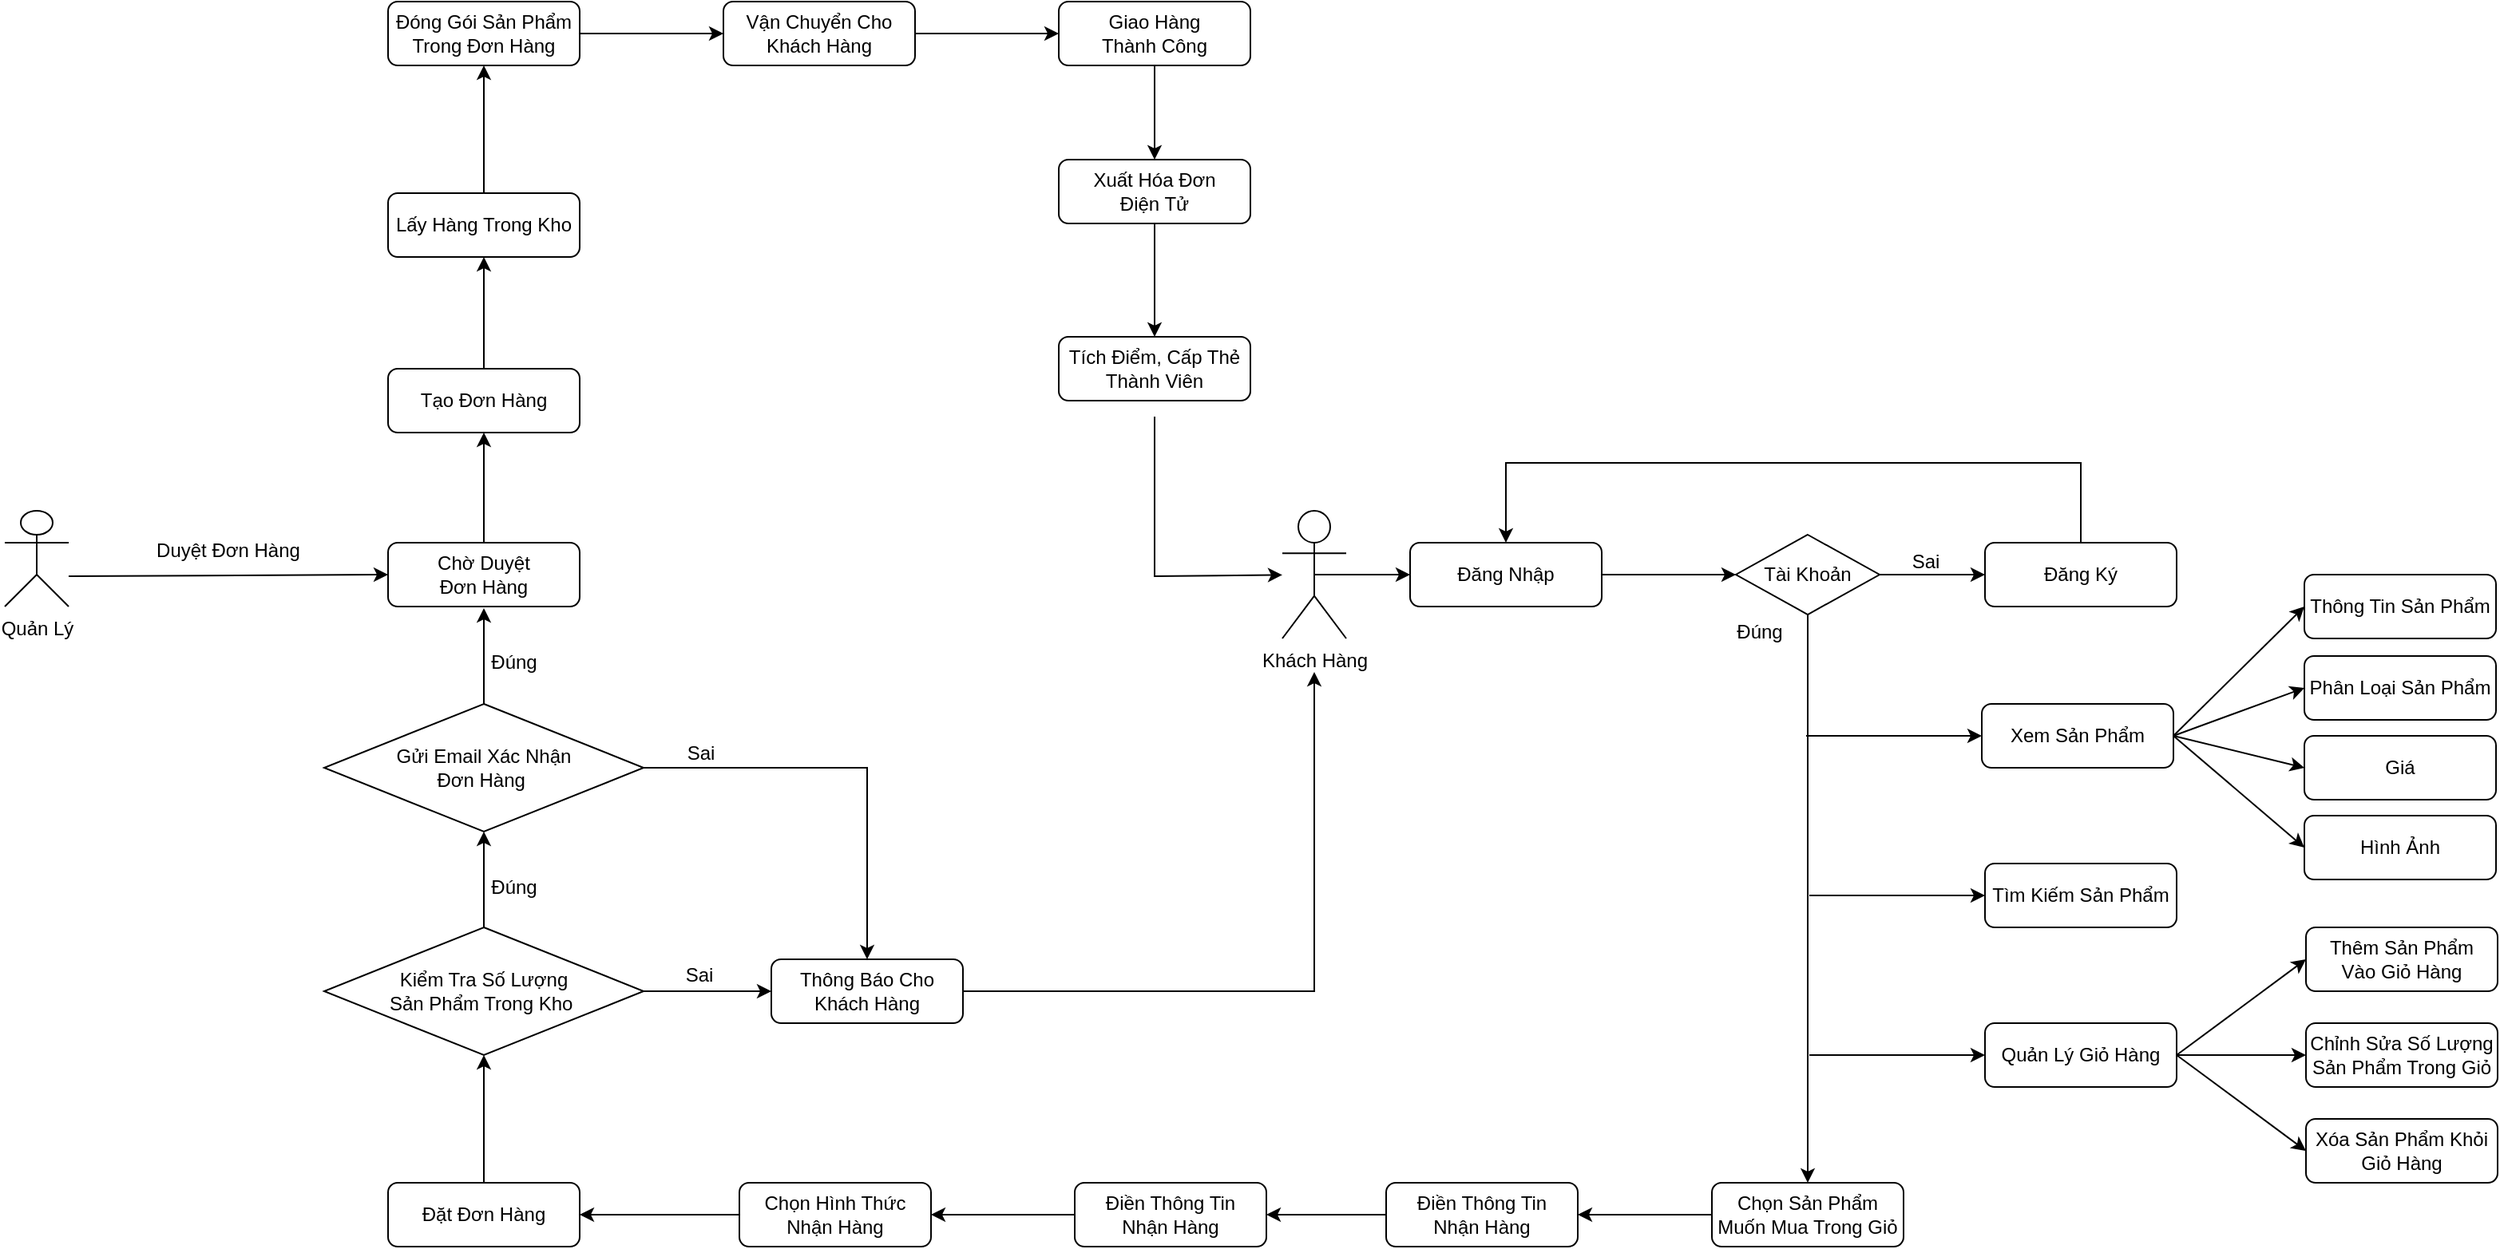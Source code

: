 <mxfile version="22.1.4" type="device" pages="5">
  <diagram name="Workflow" id="rrY7YYKp8UYqHfs8dElZ">
    <mxGraphModel dx="2389" dy="2023" grid="1" gridSize="10" guides="1" tooltips="1" connect="1" arrows="1" fold="1" page="1" pageScale="1" pageWidth="827" pageHeight="1169" math="0" shadow="0">
      <root>
        <mxCell id="0" />
        <mxCell id="1" parent="0" />
        <mxCell id="YdkGCJ0PSXLlTlFhfTqK-1" value="Khách Hàng" style="shape=umlActor;verticalLabelPosition=bottom;verticalAlign=top;html=1;outlineConnect=0;" parent="1" vertex="1">
          <mxGeometry x="40" y="-61" width="40" height="80" as="geometry" />
        </mxCell>
        <mxCell id="YdkGCJ0PSXLlTlFhfTqK-2" value="" style="endArrow=classic;html=1;rounded=0;exitX=0.5;exitY=0.5;exitDx=0;exitDy=0;exitPerimeter=0;entryX=0;entryY=0.5;entryDx=0;entryDy=0;" parent="1" source="YdkGCJ0PSXLlTlFhfTqK-1" target="YdkGCJ0PSXLlTlFhfTqK-17" edge="1">
          <mxGeometry width="50" height="50" relative="1" as="geometry">
            <mxPoint x="200" y="89" as="sourcePoint" />
            <mxPoint x="130" y="-21" as="targetPoint" />
          </mxGeometry>
        </mxCell>
        <mxCell id="YdkGCJ0PSXLlTlFhfTqK-5" value="" style="endArrow=classic;html=1;rounded=0;entryX=0;entryY=0.5;entryDx=0;entryDy=0;exitX=1;exitY=0.5;exitDx=0;exitDy=0;" parent="1" source="YdkGCJ0PSXLlTlFhfTqK-17" target="YdkGCJ0PSXLlTlFhfTqK-6" edge="1">
          <mxGeometry width="50" height="50" relative="1" as="geometry">
            <mxPoint x="240" y="-21" as="sourcePoint" />
            <mxPoint x="320" y="-21.34" as="targetPoint" />
          </mxGeometry>
        </mxCell>
        <mxCell id="YdkGCJ0PSXLlTlFhfTqK-6" value="Tài Khoản" style="rhombus;whiteSpace=wrap;html=1;" parent="1" vertex="1">
          <mxGeometry x="324" y="-46" width="90" height="50" as="geometry" />
        </mxCell>
        <mxCell id="YdkGCJ0PSXLlTlFhfTqK-7" value="" style="endArrow=classic;html=1;rounded=0;exitX=0.5;exitY=1;exitDx=0;exitDy=0;entryX=0.5;entryY=0;entryDx=0;entryDy=0;" parent="1" source="YdkGCJ0PSXLlTlFhfTqK-6" target="YdkGCJ0PSXLlTlFhfTqK-37" edge="1">
          <mxGeometry width="50" height="50" relative="1" as="geometry">
            <mxPoint x="368" y="106" as="sourcePoint" />
            <mxPoint x="369" y="360" as="targetPoint" />
          </mxGeometry>
        </mxCell>
        <mxCell id="YdkGCJ0PSXLlTlFhfTqK-9" value="Đúng" style="text;html=1;strokeColor=none;fillColor=none;align=center;verticalAlign=middle;whiteSpace=wrap;rounded=0;" parent="1" vertex="1">
          <mxGeometry x="310" width="58" height="30" as="geometry" />
        </mxCell>
        <mxCell id="YdkGCJ0PSXLlTlFhfTqK-10" value="" style="endArrow=classic;html=1;rounded=0;exitX=1;exitY=0.5;exitDx=0;exitDy=0;entryX=0;entryY=0.5;entryDx=0;entryDy=0;" parent="1" source="YdkGCJ0PSXLlTlFhfTqK-6" target="YdkGCJ0PSXLlTlFhfTqK-18" edge="1">
          <mxGeometry width="50" height="50" relative="1" as="geometry">
            <mxPoint x="340" y="39" as="sourcePoint" />
            <mxPoint x="480" y="-21" as="targetPoint" />
          </mxGeometry>
        </mxCell>
        <mxCell id="YdkGCJ0PSXLlTlFhfTqK-12" value="" style="endArrow=classic;html=1;rounded=0;exitX=0.5;exitY=0;exitDx=0;exitDy=0;entryX=0.5;entryY=0;entryDx=0;entryDy=0;" parent="1" source="YdkGCJ0PSXLlTlFhfTqK-18" target="YdkGCJ0PSXLlTlFhfTqK-17" edge="1">
          <mxGeometry width="50" height="50" relative="1" as="geometry">
            <mxPoint x="520" y="-51" as="sourcePoint" />
            <mxPoint x="200" y="-51" as="targetPoint" />
            <Array as="points">
              <mxPoint x="540" y="-91" />
              <mxPoint x="180" y="-91" />
            </Array>
          </mxGeometry>
        </mxCell>
        <mxCell id="YdkGCJ0PSXLlTlFhfTqK-13" value="Sai" style="text;html=1;strokeColor=none;fillColor=none;align=center;verticalAlign=middle;whiteSpace=wrap;rounded=0;" parent="1" vertex="1">
          <mxGeometry x="421" y="-39" width="44" height="20" as="geometry" />
        </mxCell>
        <mxCell id="YdkGCJ0PSXLlTlFhfTqK-15" value="" style="endArrow=classic;html=1;rounded=0;entryX=0;entryY=0.5;entryDx=0;entryDy=0;" parent="1" target="YdkGCJ0PSXLlTlFhfTqK-16" edge="1">
          <mxGeometry width="50" height="50" relative="1" as="geometry">
            <mxPoint x="368" y="80" as="sourcePoint" />
            <mxPoint x="478" y="77" as="targetPoint" />
          </mxGeometry>
        </mxCell>
        <mxCell id="YdkGCJ0PSXLlTlFhfTqK-16" value="Xem Sản Phẩm" style="rounded=1;whiteSpace=wrap;html=1;" parent="1" vertex="1">
          <mxGeometry x="478" y="60" width="120" height="40" as="geometry" />
        </mxCell>
        <mxCell id="YdkGCJ0PSXLlTlFhfTqK-17" value="Đăng Nhập" style="rounded=1;whiteSpace=wrap;html=1;" parent="1" vertex="1">
          <mxGeometry x="120" y="-41" width="120" height="40" as="geometry" />
        </mxCell>
        <mxCell id="YdkGCJ0PSXLlTlFhfTqK-18" value="Đăng Ký" style="rounded=1;whiteSpace=wrap;html=1;" parent="1" vertex="1">
          <mxGeometry x="480" y="-41" width="120" height="40" as="geometry" />
        </mxCell>
        <mxCell id="YdkGCJ0PSXLlTlFhfTqK-19" value="" style="endArrow=classic;html=1;rounded=0;entryX=0;entryY=0.5;entryDx=0;entryDy=0;" parent="1" target="YdkGCJ0PSXLlTlFhfTqK-20" edge="1">
          <mxGeometry width="50" height="50" relative="1" as="geometry">
            <mxPoint x="370" y="180" as="sourcePoint" />
            <mxPoint x="480" y="177" as="targetPoint" />
          </mxGeometry>
        </mxCell>
        <mxCell id="YdkGCJ0PSXLlTlFhfTqK-20" value="Tìm Kiếm Sản Phẩm" style="rounded=1;whiteSpace=wrap;html=1;" parent="1" vertex="1">
          <mxGeometry x="480" y="160" width="120" height="40" as="geometry" />
        </mxCell>
        <mxCell id="YdkGCJ0PSXLlTlFhfTqK-21" value="" style="endArrow=classic;html=1;rounded=0;exitX=1;exitY=0.5;exitDx=0;exitDy=0;entryX=0;entryY=0.5;entryDx=0;entryDy=0;" parent="1" source="YdkGCJ0PSXLlTlFhfTqK-16" target="YdkGCJ0PSXLlTlFhfTqK-22" edge="1">
          <mxGeometry width="50" height="50" relative="1" as="geometry">
            <mxPoint x="380" y="190" as="sourcePoint" />
            <mxPoint x="640.914" y="110" as="targetPoint" />
          </mxGeometry>
        </mxCell>
        <mxCell id="YdkGCJ0PSXLlTlFhfTqK-22" value="Thông Tin Sản Phẩm" style="rounded=1;whiteSpace=wrap;html=1;" parent="1" vertex="1">
          <mxGeometry x="680" y="-21" width="120" height="40" as="geometry" />
        </mxCell>
        <mxCell id="YdkGCJ0PSXLlTlFhfTqK-23" value="Phân Loại Sản Phẩm" style="rounded=1;whiteSpace=wrap;html=1;" parent="1" vertex="1">
          <mxGeometry x="680" y="30" width="120" height="40" as="geometry" />
        </mxCell>
        <mxCell id="YdkGCJ0PSXLlTlFhfTqK-24" value="Giá" style="rounded=1;whiteSpace=wrap;html=1;" parent="1" vertex="1">
          <mxGeometry x="680" y="80" width="120" height="40" as="geometry" />
        </mxCell>
        <mxCell id="YdkGCJ0PSXLlTlFhfTqK-25" value="Hình Ảnh" style="rounded=1;whiteSpace=wrap;html=1;" parent="1" vertex="1">
          <mxGeometry x="680" y="130" width="120" height="40" as="geometry" />
        </mxCell>
        <mxCell id="YdkGCJ0PSXLlTlFhfTqK-26" value="" style="endArrow=classic;html=1;rounded=0;exitX=1;exitY=0.5;exitDx=0;exitDy=0;entryX=0;entryY=0.5;entryDx=0;entryDy=0;" parent="1" source="YdkGCJ0PSXLlTlFhfTqK-16" target="YdkGCJ0PSXLlTlFhfTqK-23" edge="1">
          <mxGeometry width="50" height="50" relative="1" as="geometry">
            <mxPoint x="608" y="90" as="sourcePoint" />
            <mxPoint x="690" y="9" as="targetPoint" />
          </mxGeometry>
        </mxCell>
        <mxCell id="YdkGCJ0PSXLlTlFhfTqK-27" value="" style="endArrow=classic;html=1;rounded=0;entryX=0;entryY=0.5;entryDx=0;entryDy=0;exitX=1;exitY=0.5;exitDx=0;exitDy=0;" parent="1" source="YdkGCJ0PSXLlTlFhfTqK-16" target="YdkGCJ0PSXLlTlFhfTqK-24" edge="1">
          <mxGeometry width="50" height="50" relative="1" as="geometry">
            <mxPoint x="600" y="90" as="sourcePoint" />
            <mxPoint x="690" y="60" as="targetPoint" />
          </mxGeometry>
        </mxCell>
        <mxCell id="YdkGCJ0PSXLlTlFhfTqK-28" value="" style="endArrow=classic;html=1;rounded=0;exitX=1;exitY=0.5;exitDx=0;exitDy=0;entryX=0;entryY=0.5;entryDx=0;entryDy=0;" parent="1" source="YdkGCJ0PSXLlTlFhfTqK-16" target="YdkGCJ0PSXLlTlFhfTqK-25" edge="1">
          <mxGeometry width="50" height="50" relative="1" as="geometry">
            <mxPoint x="618" y="100" as="sourcePoint" />
            <mxPoint x="700" y="70" as="targetPoint" />
          </mxGeometry>
        </mxCell>
        <mxCell id="YdkGCJ0PSXLlTlFhfTqK-29" value="" style="endArrow=classic;html=1;rounded=0;entryX=0;entryY=0.5;entryDx=0;entryDy=0;" parent="1" target="YdkGCJ0PSXLlTlFhfTqK-30" edge="1">
          <mxGeometry width="50" height="50" relative="1" as="geometry">
            <mxPoint x="370" y="280" as="sourcePoint" />
            <mxPoint x="480" y="277" as="targetPoint" />
          </mxGeometry>
        </mxCell>
        <mxCell id="YdkGCJ0PSXLlTlFhfTqK-30" value="Quản Lý Giỏ Hàng" style="rounded=1;whiteSpace=wrap;html=1;" parent="1" vertex="1">
          <mxGeometry x="480" y="260" width="120" height="40" as="geometry" />
        </mxCell>
        <mxCell id="YdkGCJ0PSXLlTlFhfTqK-31" value="" style="endArrow=classic;html=1;rounded=0;entryX=0;entryY=0.5;entryDx=0;entryDy=0;exitX=1;exitY=0.5;exitDx=0;exitDy=0;" parent="1" source="YdkGCJ0PSXLlTlFhfTqK-30" target="YdkGCJ0PSXLlTlFhfTqK-36" edge="1">
          <mxGeometry width="50" height="50" relative="1" as="geometry">
            <mxPoint x="600" y="291" as="sourcePoint" />
            <mxPoint x="692" y="271" as="targetPoint" />
          </mxGeometry>
        </mxCell>
        <mxCell id="YdkGCJ0PSXLlTlFhfTqK-32" value="" style="endArrow=classic;html=1;rounded=0;exitX=1;exitY=0.5;exitDx=0;exitDy=0;entryX=0;entryY=0.5;entryDx=0;entryDy=0;" parent="1" source="YdkGCJ0PSXLlTlFhfTqK-30" target="YdkGCJ0PSXLlTlFhfTqK-35" edge="1">
          <mxGeometry width="50" height="50" relative="1" as="geometry">
            <mxPoint x="600" y="291" as="sourcePoint" />
            <mxPoint x="692" y="220" as="targetPoint" />
          </mxGeometry>
        </mxCell>
        <mxCell id="YdkGCJ0PSXLlTlFhfTqK-33" value="" style="endArrow=classic;html=1;rounded=0;exitX=1;exitY=0.5;exitDx=0;exitDy=0;entryX=0;entryY=0.5;entryDx=0;entryDy=0;" parent="1" source="YdkGCJ0PSXLlTlFhfTqK-30" target="YdkGCJ0PSXLlTlFhfTqK-34" edge="1">
          <mxGeometry width="50" height="50" relative="1" as="geometry">
            <mxPoint x="600" y="291" as="sourcePoint" />
            <mxPoint x="642.914" y="321" as="targetPoint" />
          </mxGeometry>
        </mxCell>
        <mxCell id="YdkGCJ0PSXLlTlFhfTqK-34" value="Thêm Sản Phẩm&lt;br&gt;Vào Giỏ Hàng" style="rounded=1;whiteSpace=wrap;html=1;" parent="1" vertex="1">
          <mxGeometry x="681" y="200" width="120" height="40" as="geometry" />
        </mxCell>
        <mxCell id="YdkGCJ0PSXLlTlFhfTqK-35" value="Chỉnh Sửa Số Lượng Sản Phẩm Trong Giỏ" style="rounded=1;whiteSpace=wrap;html=1;" parent="1" vertex="1">
          <mxGeometry x="681" y="260" width="120" height="40" as="geometry" />
        </mxCell>
        <mxCell id="YdkGCJ0PSXLlTlFhfTqK-36" value="Xóa Sản Phẩm Khỏi Giỏ Hàng" style="rounded=1;whiteSpace=wrap;html=1;" parent="1" vertex="1">
          <mxGeometry x="681" y="320" width="120" height="40" as="geometry" />
        </mxCell>
        <mxCell id="YdkGCJ0PSXLlTlFhfTqK-37" value="Chọn Sản Phẩm Muốn Mua Trong Giỏ" style="rounded=1;whiteSpace=wrap;html=1;" parent="1" vertex="1">
          <mxGeometry x="309" y="360" width="120" height="40" as="geometry" />
        </mxCell>
        <mxCell id="YdkGCJ0PSXLlTlFhfTqK-38" value="" style="endArrow=classic;html=1;rounded=0;exitX=0;exitY=0.5;exitDx=0;exitDy=0;entryX=1;entryY=0.5;entryDx=0;entryDy=0;" parent="1" source="YdkGCJ0PSXLlTlFhfTqK-37" target="YdkGCJ0PSXLlTlFhfTqK-39" edge="1">
          <mxGeometry width="50" height="50" relative="1" as="geometry">
            <mxPoint x="300" y="280" as="sourcePoint" />
            <mxPoint x="200" y="380" as="targetPoint" />
          </mxGeometry>
        </mxCell>
        <mxCell id="YdkGCJ0PSXLlTlFhfTqK-39" value="Điền Thông Tin &lt;br&gt;Nhận Hàng" style="rounded=1;whiteSpace=wrap;html=1;" parent="1" vertex="1">
          <mxGeometry x="105" y="360" width="120" height="40" as="geometry" />
        </mxCell>
        <mxCell id="YdkGCJ0PSXLlTlFhfTqK-44" value="" style="endArrow=classic;html=1;rounded=0;exitX=0;exitY=0.5;exitDx=0;exitDy=0;entryX=1;entryY=0.5;entryDx=0;entryDy=0;" parent="1" source="YdkGCJ0PSXLlTlFhfTqK-39" target="YdkGCJ0PSXLlTlFhfTqK-52" edge="1">
          <mxGeometry width="50" height="50" relative="1" as="geometry">
            <mxPoint x="100" y="290" as="sourcePoint" />
            <mxPoint x="30" y="380" as="targetPoint" />
          </mxGeometry>
        </mxCell>
        <mxCell id="YdkGCJ0PSXLlTlFhfTqK-46" value="" style="endArrow=classic;html=1;rounded=0;exitX=0;exitY=0.5;exitDx=0;exitDy=0;entryX=1;entryY=0.5;entryDx=0;entryDy=0;" parent="1" source="YdkGCJ0PSXLlTlFhfTqK-52" target="YdkGCJ0PSXLlTlFhfTqK-53" edge="1">
          <mxGeometry width="50" height="50" relative="1" as="geometry">
            <mxPoint x="-90" y="380" as="sourcePoint" />
            <mxPoint x="-180" y="380" as="targetPoint" />
          </mxGeometry>
        </mxCell>
        <mxCell id="YdkGCJ0PSXLlTlFhfTqK-49" value="" style="endArrow=classic;html=1;rounded=0;exitX=0;exitY=0.5;exitDx=0;exitDy=0;entryX=1;entryY=0.5;entryDx=0;entryDy=0;" parent="1" source="YdkGCJ0PSXLlTlFhfTqK-53" target="YdkGCJ0PSXLlTlFhfTqK-51" edge="1">
          <mxGeometry width="50" height="50" relative="1" as="geometry">
            <mxPoint x="-300" y="380" as="sourcePoint" />
            <mxPoint x="-400" y="380" as="targetPoint" />
          </mxGeometry>
        </mxCell>
        <mxCell id="YdkGCJ0PSXLlTlFhfTqK-51" value="Đặt Đơn Hàng" style="rounded=1;whiteSpace=wrap;html=1;" parent="1" vertex="1">
          <mxGeometry x="-520" y="360" width="120" height="40" as="geometry" />
        </mxCell>
        <mxCell id="YdkGCJ0PSXLlTlFhfTqK-52" value="Điền Thông Tin &lt;br&gt;Nhận Hàng" style="rounded=1;whiteSpace=wrap;html=1;" parent="1" vertex="1">
          <mxGeometry x="-90" y="360" width="120" height="40" as="geometry" />
        </mxCell>
        <mxCell id="YdkGCJ0PSXLlTlFhfTqK-53" value="Chọn Hình Thức Nhận Hàng" style="rounded=1;whiteSpace=wrap;html=1;" parent="1" vertex="1">
          <mxGeometry x="-300" y="360" width="120" height="40" as="geometry" />
        </mxCell>
        <mxCell id="YdkGCJ0PSXLlTlFhfTqK-54" value="" style="endArrow=classic;html=1;rounded=0;exitX=0.5;exitY=0;exitDx=0;exitDy=0;entryX=0.5;entryY=1;entryDx=0;entryDy=0;" parent="1" source="YdkGCJ0PSXLlTlFhfTqK-51" target="YdkGCJ0PSXLlTlFhfTqK-55" edge="1">
          <mxGeometry width="50" height="50" relative="1" as="geometry">
            <mxPoint x="-220" y="220" as="sourcePoint" />
            <mxPoint x="-460" y="280" as="targetPoint" />
          </mxGeometry>
        </mxCell>
        <mxCell id="YdkGCJ0PSXLlTlFhfTqK-55" value="Kiểm Tra Số Lượng&lt;br&gt;Sản Phẩm Trong Kho&amp;nbsp;" style="rhombus;whiteSpace=wrap;html=1;" parent="1" vertex="1">
          <mxGeometry x="-560" y="200" width="200" height="80" as="geometry" />
        </mxCell>
        <mxCell id="YdkGCJ0PSXLlTlFhfTqK-57" value="" style="endArrow=classic;html=1;rounded=0;exitX=1;exitY=0.5;exitDx=0;exitDy=0;entryX=0;entryY=0.5;entryDx=0;entryDy=0;" parent="1" source="YdkGCJ0PSXLlTlFhfTqK-55" target="YdkGCJ0PSXLlTlFhfTqK-60" edge="1">
          <mxGeometry width="50" height="50" relative="1" as="geometry">
            <mxPoint x="-220" y="210" as="sourcePoint" />
            <mxPoint x="-240" y="240" as="targetPoint" />
          </mxGeometry>
        </mxCell>
        <mxCell id="YdkGCJ0PSXLlTlFhfTqK-60" value="Thông Báo Cho Khách Hàng" style="rounded=1;whiteSpace=wrap;html=1;" parent="1" vertex="1">
          <mxGeometry x="-280" y="220" width="120" height="40" as="geometry" />
        </mxCell>
        <mxCell id="YdkGCJ0PSXLlTlFhfTqK-61" value="" style="endArrow=classic;html=1;rounded=0;exitX=1;exitY=0.5;exitDx=0;exitDy=0;" parent="1" source="YdkGCJ0PSXLlTlFhfTqK-60" edge="1">
          <mxGeometry width="50" height="50" relative="1" as="geometry">
            <mxPoint x="-110" y="240" as="sourcePoint" />
            <mxPoint x="60" y="40" as="targetPoint" />
            <Array as="points">
              <mxPoint x="60" y="240" />
            </Array>
          </mxGeometry>
        </mxCell>
        <mxCell id="YdkGCJ0PSXLlTlFhfTqK-63" value="Sai" style="text;html=1;strokeColor=none;fillColor=none;align=center;verticalAlign=middle;whiteSpace=wrap;rounded=0;" parent="1" vertex="1">
          <mxGeometry x="-350" y="215" width="50" height="30" as="geometry" />
        </mxCell>
        <mxCell id="YdkGCJ0PSXLlTlFhfTqK-64" value="" style="endArrow=classic;html=1;rounded=0;exitX=0.5;exitY=0;exitDx=0;exitDy=0;entryX=0.5;entryY=1;entryDx=0;entryDy=0;" parent="1" source="YdkGCJ0PSXLlTlFhfTqK-55" target="YdkGCJ0PSXLlTlFhfTqK-65" edge="1">
          <mxGeometry width="50" height="50" relative="1" as="geometry">
            <mxPoint x="-390" y="280" as="sourcePoint" />
            <mxPoint x="-460" y="140" as="targetPoint" />
          </mxGeometry>
        </mxCell>
        <mxCell id="YdkGCJ0PSXLlTlFhfTqK-65" value="Gửi Email Xác Nhận &lt;br&gt;Đơn Hàng&amp;nbsp;" style="rhombus;whiteSpace=wrap;html=1;" parent="1" vertex="1">
          <mxGeometry x="-560" y="60" width="200" height="80" as="geometry" />
        </mxCell>
        <mxCell id="YdkGCJ0PSXLlTlFhfTqK-66" value="" style="endArrow=classic;html=1;rounded=0;exitX=1;exitY=0.5;exitDx=0;exitDy=0;entryX=0.5;entryY=0;entryDx=0;entryDy=0;" parent="1" source="YdkGCJ0PSXLlTlFhfTqK-65" target="YdkGCJ0PSXLlTlFhfTqK-60" edge="1">
          <mxGeometry width="50" height="50" relative="1" as="geometry">
            <mxPoint x="-310" y="65" as="sourcePoint" />
            <mxPoint x="-280" y="100" as="targetPoint" />
            <Array as="points">
              <mxPoint x="-220" y="100" />
            </Array>
          </mxGeometry>
        </mxCell>
        <mxCell id="YdkGCJ0PSXLlTlFhfTqK-67" value="Sai" style="text;html=1;strokeColor=none;fillColor=none;align=center;verticalAlign=middle;whiteSpace=wrap;rounded=0;" parent="1" vertex="1">
          <mxGeometry x="-349" y="76" width="50" height="30" as="geometry" />
        </mxCell>
        <mxCell id="YdkGCJ0PSXLlTlFhfTqK-68" value="Đúng" style="text;html=1;strokeColor=none;fillColor=none;align=center;verticalAlign=middle;whiteSpace=wrap;rounded=0;" parent="1" vertex="1">
          <mxGeometry x="-466" y="160" width="50" height="30" as="geometry" />
        </mxCell>
        <mxCell id="YdkGCJ0PSXLlTlFhfTqK-69" value="" style="endArrow=classic;html=1;rounded=0;exitX=0.5;exitY=0;exitDx=0;exitDy=0;" parent="1" source="YdkGCJ0PSXLlTlFhfTqK-65" edge="1">
          <mxGeometry width="50" height="50" relative="1" as="geometry">
            <mxPoint x="-460" y="41" as="sourcePoint" />
            <mxPoint x="-460" as="targetPoint" />
          </mxGeometry>
        </mxCell>
        <mxCell id="YdkGCJ0PSXLlTlFhfTqK-70" value="Đúng" style="text;html=1;strokeColor=none;fillColor=none;align=center;verticalAlign=middle;whiteSpace=wrap;rounded=0;" parent="1" vertex="1">
          <mxGeometry x="-466" y="19" width="50" height="30" as="geometry" />
        </mxCell>
        <mxCell id="YdkGCJ0PSXLlTlFhfTqK-71" value="Chờ&amp;nbsp;Duyệt &lt;br&gt;Đơn Hàng" style="rounded=1;whiteSpace=wrap;html=1;" parent="1" vertex="1">
          <mxGeometry x="-520" y="-41" width="120" height="40" as="geometry" />
        </mxCell>
        <mxCell id="YdkGCJ0PSXLlTlFhfTqK-72" value="" style="endArrow=classic;html=1;rounded=0;entryX=0;entryY=0.5;entryDx=0;entryDy=0;" parent="1" target="YdkGCJ0PSXLlTlFhfTqK-71" edge="1">
          <mxGeometry width="50" height="50" relative="1" as="geometry">
            <mxPoint x="-720" y="-20" as="sourcePoint" />
            <mxPoint x="-370" y="40" as="targetPoint" />
          </mxGeometry>
        </mxCell>
        <mxCell id="YdkGCJ0PSXLlTlFhfTqK-73" value="Quản Lý" style="shape=umlActor;verticalLabelPosition=bottom;verticalAlign=top;html=1;outlineConnect=0;" parent="1" vertex="1">
          <mxGeometry x="-760" y="-61" width="40" height="60" as="geometry" />
        </mxCell>
        <mxCell id="YdkGCJ0PSXLlTlFhfTqK-74" value="Duyệt Đơn Hàng" style="text;html=1;strokeColor=none;fillColor=none;align=center;verticalAlign=middle;whiteSpace=wrap;rounded=0;" parent="1" vertex="1">
          <mxGeometry x="-670" y="-51" width="100" height="30" as="geometry" />
        </mxCell>
        <mxCell id="YdkGCJ0PSXLlTlFhfTqK-75" value="" style="endArrow=classic;html=1;rounded=0;exitX=0.5;exitY=0;exitDx=0;exitDy=0;entryX=0.5;entryY=1;entryDx=0;entryDy=0;" parent="1" source="YdkGCJ0PSXLlTlFhfTqK-71" target="YdkGCJ0PSXLlTlFhfTqK-76" edge="1">
          <mxGeometry width="50" height="50" relative="1" as="geometry">
            <mxPoint x="-280" y="217" as="sourcePoint" />
            <mxPoint x="-460" y="-110" as="targetPoint" />
          </mxGeometry>
        </mxCell>
        <mxCell id="YdkGCJ0PSXLlTlFhfTqK-76" value="Tạo Đơn Hàng" style="rounded=1;whiteSpace=wrap;html=1;" parent="1" vertex="1">
          <mxGeometry x="-520" y="-150" width="120" height="40" as="geometry" />
        </mxCell>
        <mxCell id="YdkGCJ0PSXLlTlFhfTqK-77" value="" style="endArrow=classic;html=1;rounded=0;exitX=0.5;exitY=0;exitDx=0;exitDy=0;entryX=0.5;entryY=1;entryDx=0;entryDy=0;" parent="1" source="YdkGCJ0PSXLlTlFhfTqK-76" target="YdkGCJ0PSXLlTlFhfTqK-78" edge="1">
          <mxGeometry width="50" height="50" relative="1" as="geometry">
            <mxPoint x="-510" y="80" as="sourcePoint" />
            <mxPoint x="-460" y="-220" as="targetPoint" />
          </mxGeometry>
        </mxCell>
        <mxCell id="YdkGCJ0PSXLlTlFhfTqK-78" value="Lấy Hàng Trong Kho" style="rounded=1;whiteSpace=wrap;html=1;" parent="1" vertex="1">
          <mxGeometry x="-520" y="-260" width="120" height="40" as="geometry" />
        </mxCell>
        <mxCell id="YdkGCJ0PSXLlTlFhfTqK-79" value="" style="endArrow=classic;html=1;rounded=0;exitX=0.5;exitY=0;exitDx=0;exitDy=0;entryX=0.5;entryY=1;entryDx=0;entryDy=0;" parent="1" source="YdkGCJ0PSXLlTlFhfTqK-78" target="YdkGCJ0PSXLlTlFhfTqK-80" edge="1">
          <mxGeometry width="50" height="50" relative="1" as="geometry">
            <mxPoint x="-510" y="-120" as="sourcePoint" />
            <mxPoint x="-460" y="-340" as="targetPoint" />
          </mxGeometry>
        </mxCell>
        <mxCell id="YdkGCJ0PSXLlTlFhfTqK-80" value="Đóng Gói Sản Phẩm Trong Đơn Hàng" style="rounded=1;whiteSpace=wrap;html=1;" parent="1" vertex="1">
          <mxGeometry x="-520" y="-380" width="120" height="40" as="geometry" />
        </mxCell>
        <mxCell id="YdkGCJ0PSXLlTlFhfTqK-81" value="" style="endArrow=classic;html=1;rounded=0;exitX=1;exitY=0.5;exitDx=0;exitDy=0;entryX=0;entryY=0.5;entryDx=0;entryDy=0;" parent="1" source="YdkGCJ0PSXLlTlFhfTqK-80" target="YdkGCJ0PSXLlTlFhfTqK-82" edge="1">
          <mxGeometry width="50" height="50" relative="1" as="geometry">
            <mxPoint x="-260" y="-70" as="sourcePoint" />
            <mxPoint x="-310" y="-360" as="targetPoint" />
          </mxGeometry>
        </mxCell>
        <mxCell id="YdkGCJ0PSXLlTlFhfTqK-82" value="Vận Chuyển Cho Khách Hàng" style="rounded=1;whiteSpace=wrap;html=1;" parent="1" vertex="1">
          <mxGeometry x="-310" y="-380" width="120" height="40" as="geometry" />
        </mxCell>
        <mxCell id="YdkGCJ0PSXLlTlFhfTqK-83" value="" style="endArrow=classic;html=1;rounded=0;exitX=1;exitY=0.5;exitDx=0;exitDy=0;entryX=0;entryY=0.5;entryDx=0;entryDy=0;" parent="1" source="YdkGCJ0PSXLlTlFhfTqK-82" target="YdkGCJ0PSXLlTlFhfTqK-87" edge="1">
          <mxGeometry width="50" height="50" relative="1" as="geometry">
            <mxPoint x="-340" y="-100" as="sourcePoint" />
            <mxPoint x="-100" y="-360" as="targetPoint" />
          </mxGeometry>
        </mxCell>
        <mxCell id="YdkGCJ0PSXLlTlFhfTqK-87" value="Giao Hàng &lt;br&gt;Thành Công" style="rounded=1;whiteSpace=wrap;html=1;" parent="1" vertex="1">
          <mxGeometry x="-100" y="-380" width="120" height="40" as="geometry" />
        </mxCell>
        <mxCell id="YdkGCJ0PSXLlTlFhfTqK-88" value="Xuất Hóa Đơn &lt;br&gt;Điện Tử" style="rounded=1;whiteSpace=wrap;html=1;" parent="1" vertex="1">
          <mxGeometry x="-100" y="-281" width="120" height="40" as="geometry" />
        </mxCell>
        <mxCell id="YdkGCJ0PSXLlTlFhfTqK-89" value="" style="endArrow=classic;html=1;rounded=0;exitX=0.5;exitY=1;exitDx=0;exitDy=0;entryX=0.5;entryY=0;entryDx=0;entryDy=0;" parent="1" source="YdkGCJ0PSXLlTlFhfTqK-87" target="YdkGCJ0PSXLlTlFhfTqK-88" edge="1">
          <mxGeometry width="50" height="50" relative="1" as="geometry">
            <mxPoint x="-70" y="-170" as="sourcePoint" />
            <mxPoint x="-20" y="-220" as="targetPoint" />
          </mxGeometry>
        </mxCell>
        <mxCell id="YdkGCJ0PSXLlTlFhfTqK-92" value="" style="endArrow=classic;html=1;rounded=0;exitX=0.5;exitY=1;exitDx=0;exitDy=0;entryX=0.5;entryY=0;entryDx=0;entryDy=0;" parent="1" source="YdkGCJ0PSXLlTlFhfTqK-88" target="YdkGCJ0PSXLlTlFhfTqK-93" edge="1">
          <mxGeometry width="50" height="50" relative="1" as="geometry">
            <mxPoint x="-50" y="-80" as="sourcePoint" />
            <mxPoint x="-40" y="-180" as="targetPoint" />
          </mxGeometry>
        </mxCell>
        <mxCell id="YdkGCJ0PSXLlTlFhfTqK-93" value="Tích Điểm, Cấp Thẻ Thành Viên" style="rounded=1;whiteSpace=wrap;html=1;" parent="1" vertex="1">
          <mxGeometry x="-100" y="-170" width="120" height="40" as="geometry" />
        </mxCell>
        <mxCell id="YdkGCJ0PSXLlTlFhfTqK-94" value="" style="endArrow=classic;html=1;rounded=0;exitX=0.5;exitY=1;exitDx=0;exitDy=0;" parent="1" target="YdkGCJ0PSXLlTlFhfTqK-1" edge="1">
          <mxGeometry width="50" height="50" relative="1" as="geometry">
            <mxPoint x="-40" y="-120.0" as="sourcePoint" />
            <mxPoint x="40" y="-8.8" as="targetPoint" />
            <Array as="points">
              <mxPoint x="-40" y="-20" />
            </Array>
          </mxGeometry>
        </mxCell>
      </root>
    </mxGraphModel>
  </diagram>
  <diagram id="kSA6wWPyvVBWIhFENHyU" name="Use Case">
    <mxGraphModel dx="2389" dy="854" grid="0" gridSize="10" guides="1" tooltips="1" connect="1" arrows="1" fold="1" page="1" pageScale="1" pageWidth="827" pageHeight="1169" math="0" shadow="0">
      <root>
        <mxCell id="0" />
        <mxCell id="1" parent="0" />
        <mxCell id="VI5dOtCWEcdj1Nun_BYY-2" value="Khách Hàng" style="shape=umlActor;verticalLabelPosition=bottom;verticalAlign=top;html=1;outlineConnect=0;labelBackgroundColor=#FF0000;fontColor=#FFFFFF;fontStyle=1" parent="1" vertex="1">
          <mxGeometry x="490" y="410" width="60" height="100" as="geometry" />
        </mxCell>
        <mxCell id="VI5dOtCWEcdj1Nun_BYY-6" value="Đăng Xuất" style="ellipse;whiteSpace=wrap;html=1;" parent="1" vertex="1">
          <mxGeometry x="195" y="210" width="100" height="40" as="geometry" />
        </mxCell>
        <mxCell id="VI5dOtCWEcdj1Nun_BYY-7" value="Xem Sản Phẩm" style="ellipse;whiteSpace=wrap;html=1;" parent="1" vertex="1">
          <mxGeometry x="255" y="331.5" width="100" height="50" as="geometry" />
        </mxCell>
        <mxCell id="-3Dp8ozw6xUo-0P-WiqG-1" value="Thông Tin &lt;br&gt;Sản Phẩm" style="ellipse;whiteSpace=wrap;html=1;" parent="1" vertex="1">
          <mxGeometry x="205" y="260" width="90" height="40" as="geometry" />
        </mxCell>
        <mxCell id="-3Dp8ozw6xUo-0P-WiqG-2" value="Phân Loại &lt;br&gt;Sản Phẩm" style="ellipse;whiteSpace=wrap;html=1;" parent="1" vertex="1">
          <mxGeometry x="92.32" y="260" width="90" height="40" as="geometry" />
        </mxCell>
        <mxCell id="FBeIQ9k9PZCa3juTkjIF-5" value="Tìm Kiếm&lt;br&gt;Sản Phẩm" style="ellipse;whiteSpace=wrap;html=1;" parent="1" vertex="1">
          <mxGeometry x="87.32" y="310" width="90" height="40" as="geometry" />
        </mxCell>
        <mxCell id="U916hh3kJJznK2FT_YiY-1" value="Quản Lý &lt;br&gt;Giỏ Hàng" style="ellipse;whiteSpace=wrap;html=1;" parent="1" vertex="1">
          <mxGeometry x="675" y="460" width="100" height="44.6" as="geometry" />
        </mxCell>
        <mxCell id="U916hh3kJJznK2FT_YiY-3" value="Đặt Hàng" style="ellipse;whiteSpace=wrap;html=1;" parent="1" vertex="1">
          <mxGeometry x="660" y="241.5" width="100" height="38.5" as="geometry" />
        </mxCell>
        <mxCell id="Go1Fh4fUNzz7-yvz6-2v-2" value="Thêm Sản Phẩm&lt;br&gt;Vào Giỏ Hàng" style="ellipse;whiteSpace=wrap;html=1;" parent="1" vertex="1">
          <mxGeometry x="15.0" y="350" width="100" height="50" as="geometry" />
        </mxCell>
        <mxCell id="Go1Fh4fUNzz7-yvz6-2v-3" value="Xoá sản phẩm khỏi giỏ hàng" style="ellipse;whiteSpace=wrap;html=1;" parent="1" vertex="1">
          <mxGeometry x="871" y="530" width="100" height="40" as="geometry" />
        </mxCell>
        <mxCell id="Go1Fh4fUNzz7-yvz6-2v-4" value="Chỉnh sửa số &lt;br&gt;lượng sản phẩm&amp;nbsp;" style="ellipse;whiteSpace=wrap;html=1;" parent="1" vertex="1">
          <mxGeometry x="861" y="596.5" width="120" height="40" as="geometry" />
        </mxCell>
        <mxCell id="azC_5ZXxrCwsqbuz8Gjd-1" value="Chọn Sản Phẩm Muốn Mua" style="ellipse;whiteSpace=wrap;html=1;" parent="1" vertex="1">
          <mxGeometry x="520" y="195" width="100" height="50" as="geometry" />
        </mxCell>
        <mxCell id="azC_5ZXxrCwsqbuz8Gjd-12" value="" style="endArrow=classic;html=1;rounded=0;dashed=1;exitX=0;exitY=0.5;exitDx=0;exitDy=0;entryX=0.441;entryY=1;entryDx=0;entryDy=0;entryPerimeter=0;" parent="1" source="Go1Fh4fUNzz7-yvz6-2v-4" target="U916hh3kJJznK2FT_YiY-1" edge="1">
          <mxGeometry relative="1" as="geometry">
            <mxPoint x="506" y="634.6" as="sourcePoint" />
            <mxPoint x="597.5" y="494.6" as="targetPoint" />
          </mxGeometry>
        </mxCell>
        <mxCell id="azC_5ZXxrCwsqbuz8Gjd-13" value="&amp;lt;&amp;lt;extend&amp;gt;&amp;gt;" style="edgeLabel;resizable=0;html=1;align=center;verticalAlign=middle;rotation=-15;" parent="azC_5ZXxrCwsqbuz8Gjd-12" connectable="0" vertex="1">
          <mxGeometry relative="1" as="geometry" />
        </mxCell>
        <mxCell id="azC_5ZXxrCwsqbuz8Gjd-15" value="" style="endArrow=classic;html=1;rounded=0;dashed=1;exitX=0;exitY=0.5;exitDx=0;exitDy=0;entryX=0.5;entryY=1;entryDx=0;entryDy=0;" parent="1" source="Go1Fh4fUNzz7-yvz6-2v-3" target="U916hh3kJJznK2FT_YiY-1" edge="1">
          <mxGeometry relative="1" as="geometry">
            <mxPoint x="506" y="634.6" as="sourcePoint" />
            <mxPoint x="567.5" y="704.6" as="targetPoint" />
          </mxGeometry>
        </mxCell>
        <mxCell id="azC_5ZXxrCwsqbuz8Gjd-16" value="&amp;lt;&amp;lt;extend&amp;gt;&amp;gt;" style="edgeLabel;resizable=0;html=1;align=center;verticalAlign=middle;rotation=0;" parent="azC_5ZXxrCwsqbuz8Gjd-15" connectable="0" vertex="1">
          <mxGeometry relative="1" as="geometry" />
        </mxCell>
        <mxCell id="azC_5ZXxrCwsqbuz8Gjd-17" value="" style="endArrow=classic;html=1;rounded=0;dashed=1;exitX=0;exitY=0.5;exitDx=0;exitDy=0;entryX=1;entryY=1;entryDx=0;entryDy=0;" parent="1" source="U916hh3kJJznK2FT_YiY-3" target="azC_5ZXxrCwsqbuz8Gjd-1" edge="1">
          <mxGeometry relative="1" as="geometry">
            <mxPoint x="426.5" y="-158" as="sourcePoint" />
            <mxPoint x="436.5" y="-148" as="targetPoint" />
          </mxGeometry>
        </mxCell>
        <mxCell id="azC_5ZXxrCwsqbuz8Gjd-18" value="&amp;lt;&amp;lt;include&amp;gt;&amp;gt;" style="edgeLabel;resizable=0;html=1;align=center;verticalAlign=middle;rotation=-15;" parent="azC_5ZXxrCwsqbuz8Gjd-17" connectable="0" vertex="1">
          <mxGeometry relative="1" as="geometry" />
        </mxCell>
        <mxCell id="njP6eJEiDt4mryLG6hPA-1" value="" style="endArrow=classic;html=1;rounded=0;dashed=1;exitX=1;exitY=1;exitDx=0;exitDy=0;entryX=0;entryY=0.5;entryDx=0;entryDy=0;" parent="1" source="U916hh3kJJznK2FT_YiY-3" target="njP6eJEiDt4mryLG6hPA-3" edge="1">
          <mxGeometry relative="1" as="geometry">
            <mxPoint x="536.75" y="12" as="sourcePoint" />
            <mxPoint x="476.75" y="12" as="targetPoint" />
          </mxGeometry>
        </mxCell>
        <mxCell id="njP6eJEiDt4mryLG6hPA-2" value="&amp;lt;&amp;lt;include&amp;gt;&amp;gt;" style="edgeLabel;resizable=0;html=1;align=center;verticalAlign=middle;rotation=0;" parent="njP6eJEiDt4mryLG6hPA-1" connectable="0" vertex="1">
          <mxGeometry relative="1" as="geometry" />
        </mxCell>
        <mxCell id="njP6eJEiDt4mryLG6hPA-3" value="Thông Báo Đơn Hàng Qua Email" style="ellipse;whiteSpace=wrap;html=1;" parent="1" vertex="1">
          <mxGeometry x="960" y="250" width="100" height="48.5" as="geometry" />
        </mxCell>
        <mxCell id="njP6eJEiDt4mryLG6hPA-7" value="Chọn Địa Chỉ Nhận Hàng" style="ellipse;whiteSpace=wrap;html=1;" parent="1" vertex="1">
          <mxGeometry x="650" y="147.5" width="100" height="47.5" as="geometry" />
        </mxCell>
        <mxCell id="njP6eJEiDt4mryLG6hPA-8" value="" style="endArrow=classic;html=1;rounded=0;dashed=1;exitX=0.5;exitY=0;exitDx=0;exitDy=0;entryX=0.5;entryY=1;entryDx=0;entryDy=0;" parent="1" source="U916hh3kJJznK2FT_YiY-3" target="njP6eJEiDt4mryLG6hPA-7" edge="1">
          <mxGeometry relative="1" as="geometry">
            <mxPoint x="591.75" y="209" as="sourcePoint" />
            <mxPoint x="486.75" y="172" as="targetPoint" />
          </mxGeometry>
        </mxCell>
        <mxCell id="njP6eJEiDt4mryLG6hPA-9" value="&amp;lt;&amp;lt;include&amp;gt;&amp;gt;" style="edgeLabel;resizable=0;html=1;align=center;verticalAlign=middle;rotation=-15;" parent="njP6eJEiDt4mryLG6hPA-8" connectable="0" vertex="1">
          <mxGeometry relative="1" as="geometry">
            <mxPoint x="3" y="-2" as="offset" />
          </mxGeometry>
        </mxCell>
        <mxCell id="njP6eJEiDt4mryLG6hPA-21" value="Theo Dõi&lt;br&gt;Đơn Hàng" style="ellipse;whiteSpace=wrap;html=1;" parent="1" vertex="1">
          <mxGeometry x="680" y="342" width="100" height="39.5" as="geometry" />
        </mxCell>
        <mxCell id="njP6eJEiDt4mryLG6hPA-22" value="Đăng Nhập" style="ellipse;whiteSpace=wrap;html=1;" parent="1" vertex="1">
          <mxGeometry x="195" y="120" width="100" height="50" as="geometry" />
        </mxCell>
        <mxCell id="njP6eJEiDt4mryLG6hPA-29" value="Quên Mật Khẩu" style="ellipse;whiteSpace=wrap;html=1;" parent="1" vertex="1">
          <mxGeometry x="12.5" y="104.75" width="118.13" height="50" as="geometry" />
        </mxCell>
        <mxCell id="njP6eJEiDt4mryLG6hPA-30" value="" style="endArrow=classic;html=1;rounded=0;dashed=1;entryX=0;entryY=0;entryDx=0;entryDy=0;exitX=1;exitY=0.5;exitDx=0;exitDy=0;" parent="1" source="njP6eJEiDt4mryLG6hPA-29" target="njP6eJEiDt4mryLG6hPA-22" edge="1">
          <mxGeometry relative="1" as="geometry">
            <mxPoint x="213.5" y="340" as="sourcePoint" />
            <mxPoint x="133.5" y="380" as="targetPoint" />
          </mxGeometry>
        </mxCell>
        <mxCell id="njP6eJEiDt4mryLG6hPA-31" value="&amp;lt;&amp;lt;extend&amp;gt;&amp;gt;" style="edgeLabel;resizable=0;html=1;align=center;verticalAlign=middle;" parent="njP6eJEiDt4mryLG6hPA-30" connectable="0" vertex="1">
          <mxGeometry relative="1" as="geometry" />
        </mxCell>
        <mxCell id="KIdoIspumGK5s08ifRZG-26" value="" style="endArrow=classic;html=1;rounded=0;exitX=0;exitY=0.333;exitDx=0;exitDy=0;exitPerimeter=0;entryX=1;entryY=0.5;entryDx=0;entryDy=0;" parent="1" source="VI5dOtCWEcdj1Nun_BYY-2" target="njP6eJEiDt4mryLG6hPA-22" edge="1">
          <mxGeometry width="50" height="50" relative="1" as="geometry">
            <mxPoint x="380" y="410" as="sourcePoint" />
            <mxPoint x="430" y="360" as="targetPoint" />
          </mxGeometry>
        </mxCell>
        <mxCell id="KIdoIspumGK5s08ifRZG-27" value="" style="endArrow=classic;html=1;rounded=0;exitX=0;exitY=0.333;exitDx=0;exitDy=0;exitPerimeter=0;entryX=0.954;entryY=0.756;entryDx=0;entryDy=0;entryPerimeter=0;" parent="1" source="VI5dOtCWEcdj1Nun_BYY-2" target="VI5dOtCWEcdj1Nun_BYY-6" edge="1">
          <mxGeometry width="50" height="50" relative="1" as="geometry">
            <mxPoint x="380" y="410" as="sourcePoint" />
            <mxPoint x="430" y="360" as="targetPoint" />
          </mxGeometry>
        </mxCell>
        <mxCell id="KIdoIspumGK5s08ifRZG-28" value="" style="endArrow=classic;html=1;rounded=0;exitX=0;exitY=0.333;exitDx=0;exitDy=0;exitPerimeter=0;entryX=1;entryY=1;entryDx=0;entryDy=0;" parent="1" source="VI5dOtCWEcdj1Nun_BYY-2" target="VI5dOtCWEcdj1Nun_BYY-7" edge="1">
          <mxGeometry width="50" height="50" relative="1" as="geometry">
            <mxPoint x="380" y="410" as="sourcePoint" />
            <mxPoint x="430" y="360" as="targetPoint" />
          </mxGeometry>
        </mxCell>
        <mxCell id="KIdoIspumGK5s08ifRZG-29" value="" style="endArrow=classic;html=1;rounded=0;exitX=1;exitY=0.333;exitDx=0;exitDy=0;exitPerimeter=0;entryX=0.5;entryY=0;entryDx=0;entryDy=0;" parent="1" source="VI5dOtCWEcdj1Nun_BYY-2" target="U916hh3kJJznK2FT_YiY-1" edge="1">
          <mxGeometry width="50" height="50" relative="1" as="geometry">
            <mxPoint x="480" y="503.333" as="sourcePoint" />
            <mxPoint x="420" y="420" as="targetPoint" />
          </mxGeometry>
        </mxCell>
        <mxCell id="KIdoIspumGK5s08ifRZG-30" value="" style="endArrow=classic;html=1;rounded=0;entryX=0;entryY=1;entryDx=0;entryDy=0;exitX=1;exitY=0.333;exitDx=0;exitDy=0;exitPerimeter=0;" parent="1" source="VI5dOtCWEcdj1Nun_BYY-2" target="U916hh3kJJznK2FT_YiY-3" edge="1">
          <mxGeometry width="50" height="50" relative="1" as="geometry">
            <mxPoint x="380" y="410" as="sourcePoint" />
            <mxPoint x="430" y="360" as="targetPoint" />
          </mxGeometry>
        </mxCell>
        <mxCell id="KIdoIspumGK5s08ifRZG-33" value="" style="endArrow=classic;html=1;rounded=0;exitX=1;exitY=0.333;exitDx=0;exitDy=0;exitPerimeter=0;entryX=0;entryY=0.5;entryDx=0;entryDy=0;" parent="1" source="VI5dOtCWEcdj1Nun_BYY-2" target="njP6eJEiDt4mryLG6hPA-21" edge="1">
          <mxGeometry width="50" height="50" relative="1" as="geometry">
            <mxPoint x="380" y="410" as="sourcePoint" />
            <mxPoint x="430" y="360" as="targetPoint" />
          </mxGeometry>
        </mxCell>
        <mxCell id="0XRQ5z2vTksAi3L02LTu-1" value="Đăng Ký&lt;br&gt;" style="ellipse;whiteSpace=wrap;html=1;" parent="1" vertex="1">
          <mxGeometry x="414" y="260" width="100" height="30" as="geometry" />
        </mxCell>
        <mxCell id="0XRQ5z2vTksAi3L02LTu-2" value="" style="endArrow=classic;html=1;rounded=0;exitX=0;exitY=0.333;exitDx=0;exitDy=0;exitPerimeter=0;entryX=0.5;entryY=1;entryDx=0;entryDy=0;" parent="1" source="VI5dOtCWEcdj1Nun_BYY-2" target="0XRQ5z2vTksAi3L02LTu-1" edge="1">
          <mxGeometry width="50" height="50" relative="1" as="geometry">
            <mxPoint x="380" y="410" as="sourcePoint" />
            <mxPoint x="430" y="360" as="targetPoint" />
          </mxGeometry>
        </mxCell>
        <mxCell id="R5vAs9brhIb1CsYHl-kJ-1" value="" style="endArrow=classic;html=1;rounded=0;dashed=1;entryX=0;entryY=0.5;entryDx=0;entryDy=0;exitX=1;exitY=0.5;exitDx=0;exitDy=0;" parent="1" source="njP6eJEiDt4mryLG6hPA-21" target="R5vAs9brhIb1CsYHl-kJ-3" edge="1">
          <mxGeometry relative="1" as="geometry">
            <mxPoint x="760" y="446" as="sourcePoint" />
            <mxPoint x="924.5" y="420" as="targetPoint" />
          </mxGeometry>
        </mxCell>
        <mxCell id="R5vAs9brhIb1CsYHl-kJ-2" value="&amp;lt;&amp;lt;include&amp;gt;&amp;gt;" style="edgeLabel;resizable=0;html=1;align=center;verticalAlign=middle;" parent="R5vAs9brhIb1CsYHl-kJ-1" connectable="0" vertex="1">
          <mxGeometry relative="1" as="geometry" />
        </mxCell>
        <mxCell id="R5vAs9brhIb1CsYHl-kJ-3" value="Xem tình trạng đơn hàng" style="ellipse;whiteSpace=wrap;html=1;" parent="1" vertex="1">
          <mxGeometry x="890" y="305" width="100" height="50" as="geometry" />
        </mxCell>
        <mxCell id="MJwJQrica5qsIUk2Jq4Y-1" value="Nhập thông tin cá nhân" style="ellipse;whiteSpace=wrap;html=1;" parent="1" vertex="1">
          <mxGeometry x="340" y="147.5" width="80" height="41" as="geometry" />
        </mxCell>
        <mxCell id="MJwJQrica5qsIUk2Jq4Y-2" value="Xác thực email" style="ellipse;whiteSpace=wrap;html=1;" parent="1" vertex="1">
          <mxGeometry x="401.5" y="88.25" width="98.5" height="46.25" as="geometry" />
        </mxCell>
        <mxCell id="MJwJQrica5qsIUk2Jq4Y-3" value="Trả về kết quả xác thực" style="ellipse;whiteSpace=wrap;html=1;" parent="1" vertex="1">
          <mxGeometry x="500" y="120" width="97" height="44.5" as="geometry" />
        </mxCell>
        <mxCell id="uzWzPlDMGyRUyMs-AI4P-1" value="Nhập username, password" style="ellipse;whiteSpace=wrap;html=1;" parent="1" vertex="1">
          <mxGeometry x="101" y="60" width="110" height="40" as="geometry" />
        </mxCell>
        <mxCell id="uzWzPlDMGyRUyMs-AI4P-2" value="Xác thực username, password" style="ellipse;whiteSpace=wrap;html=1;" parent="1" vertex="1">
          <mxGeometry x="185" y="15" width="119" height="50" as="geometry" />
        </mxCell>
        <mxCell id="uzWzPlDMGyRUyMs-AI4P-3" value="Xác thực Email" style="ellipse;whiteSpace=wrap;html=1;" parent="1" vertex="1">
          <mxGeometry x="14.82" y="200" width="113.5" height="50" as="geometry" />
        </mxCell>
        <mxCell id="Jzj81iYG9Bhw23Lsi_kg-4" value="Chọn Phương Thức Thanh Toán" style="ellipse;whiteSpace=wrap;html=1;" parent="1" vertex="1">
          <mxGeometry x="855.5" y="172.5" width="121" height="47.5" as="geometry" />
        </mxCell>
        <mxCell id="Jzj81iYG9Bhw23Lsi_kg-6" value="" style="endArrow=classic;html=1;rounded=0;dashed=1;exitX=1;exitY=0.5;exitDx=0;exitDy=0;entryX=0;entryY=0.5;entryDx=0;entryDy=0;" parent="1" source="U916hh3kJJznK2FT_YiY-3" target="Jzj81iYG9Bhw23Lsi_kg-4" edge="1">
          <mxGeometry relative="1" as="geometry">
            <mxPoint x="597" y="110.53" as="sourcePoint" />
            <mxPoint x="378" y="163.53" as="targetPoint" />
          </mxGeometry>
        </mxCell>
        <mxCell id="Jzj81iYG9Bhw23Lsi_kg-7" value="&amp;lt;&amp;lt;include&amp;gt;&amp;gt;" style="edgeLabel;resizable=0;html=1;align=center;verticalAlign=middle;rotation=-30;" parent="Jzj81iYG9Bhw23Lsi_kg-6" connectable="0" vertex="1">
          <mxGeometry relative="1" as="geometry">
            <mxPoint x="2" y="1" as="offset" />
          </mxGeometry>
        </mxCell>
        <mxCell id="Jzj81iYG9Bhw23Lsi_kg-10" value="Hủy Đơn Hàng" style="ellipse;whiteSpace=wrap;html=1;" parent="1" vertex="1">
          <mxGeometry x="876.5" y="435.5" width="100" height="40" as="geometry" />
        </mxCell>
        <mxCell id="Jzj81iYG9Bhw23Lsi_kg-41" value="Xem Chi Tiết &lt;br&gt;Đơn Hàng" style="ellipse;whiteSpace=wrap;html=1;" parent="1" vertex="1">
          <mxGeometry x="890" y="370.5" width="100" height="50" as="geometry" />
        </mxCell>
        <mxCell id="Jzj81iYG9Bhw23Lsi_kg-42" value="" style="endArrow=classic;html=1;rounded=0;dashed=1;entryX=1;entryY=1;entryDx=0;entryDy=0;exitX=0;exitY=0.5;exitDx=0;exitDy=0;" parent="1" source="Jzj81iYG9Bhw23Lsi_kg-41" target="njP6eJEiDt4mryLG6hPA-21" edge="1">
          <mxGeometry relative="1" as="geometry">
            <mxPoint x="820" y="535" as="sourcePoint" />
            <mxPoint x="700.5" y="562.75" as="targetPoint" />
          </mxGeometry>
        </mxCell>
        <mxCell id="Jzj81iYG9Bhw23Lsi_kg-43" value="&amp;lt;&amp;lt;extend&amp;gt;&amp;gt;" style="edgeLabel;resizable=0;html=1;align=center;verticalAlign=middle;" parent="Jzj81iYG9Bhw23Lsi_kg-42" connectable="0" vertex="1">
          <mxGeometry relative="1" as="geometry" />
        </mxCell>
        <mxCell id="Jzj81iYG9Bhw23Lsi_kg-49" value="Quản Lý Thông Tin Cá Nhân" style="ellipse;whiteSpace=wrap;html=1;" parent="1" vertex="1">
          <mxGeometry x="250" y="420.5" width="120" height="44.5" as="geometry" />
        </mxCell>
        <mxCell id="Jzj81iYG9Bhw23Lsi_kg-51" value="" style="endArrow=classic;html=1;rounded=0;exitX=0;exitY=0.333;exitDx=0;exitDy=0;exitPerimeter=0;" parent="1" source="VI5dOtCWEcdj1Nun_BYY-2" target="Jzj81iYG9Bhw23Lsi_kg-49" edge="1">
          <mxGeometry width="50" height="50" relative="1" as="geometry">
            <mxPoint x="500" y="453" as="sourcePoint" />
            <mxPoint x="245" y="475" as="targetPoint" />
          </mxGeometry>
        </mxCell>
        <mxCell id="yFxPdp2MYbYZl5f02nNx-1" value="" style="endArrow=classic;html=1;rounded=0;dashed=1;entryX=0.5;entryY=1;entryDx=0;entryDy=0;exitX=0.5;exitY=0;exitDx=0;exitDy=0;" parent="1" source="VI5dOtCWEcdj1Nun_BYY-6" target="njP6eJEiDt4mryLG6hPA-22" edge="1">
          <mxGeometry relative="1" as="geometry">
            <mxPoint x="260" y="210" as="sourcePoint" />
            <mxPoint x="227.5" y="152" as="targetPoint" />
          </mxGeometry>
        </mxCell>
        <mxCell id="yFxPdp2MYbYZl5f02nNx-2" value="&amp;lt;&amp;lt;extend&amp;gt;&amp;gt;" style="edgeLabel;resizable=0;html=1;align=center;verticalAlign=middle;" parent="yFxPdp2MYbYZl5f02nNx-1" connectable="0" vertex="1">
          <mxGeometry relative="1" as="geometry" />
        </mxCell>
        <mxCell id="ZFwm70rhYoilZPjfMuoB-2" value="Cập nhật &lt;br&gt;thông tin" style="ellipse;whiteSpace=wrap;html=1;" parent="1" vertex="1">
          <mxGeometry x="120.0" y="480" width="100" height="50" as="geometry" />
        </mxCell>
        <mxCell id="ZFwm70rhYoilZPjfMuoB-3" value="Xem thông tin" style="ellipse;whiteSpace=wrap;html=1;" parent="1" vertex="1">
          <mxGeometry x="85.0" y="410" width="100" height="38.5" as="geometry" />
        </mxCell>
        <mxCell id="ZFwm70rhYoilZPjfMuoB-4" value="Địa Chỉ" style="ellipse;whiteSpace=wrap;html=1;" parent="1" vertex="1">
          <mxGeometry x="-17.68" y="440.5" width="90" height="30" as="geometry" />
        </mxCell>
        <mxCell id="ZFwm70rhYoilZPjfMuoB-5" value="Email" style="ellipse;whiteSpace=wrap;html=1;" parent="1" vertex="1">
          <mxGeometry x="27.5" y="548" width="75" height="36.5" as="geometry" />
        </mxCell>
        <mxCell id="ZFwm70rhYoilZPjfMuoB-6" value="Tên" style="ellipse;whiteSpace=wrap;html=1;" parent="1" vertex="1">
          <mxGeometry x="-30" y="487.5" width="65" height="35" as="geometry" />
        </mxCell>
        <mxCell id="ZFwm70rhYoilZPjfMuoB-7" value="Xác thực email" style="ellipse;whiteSpace=wrap;html=1;" parent="1" vertex="1">
          <mxGeometry x="150.0" y="591.5" width="90" height="50" as="geometry" />
        </mxCell>
        <mxCell id="ZFwm70rhYoilZPjfMuoB-11" value="" style="endArrow=classic;html=1;rounded=0;dashed=1;entryX=0;entryY=0.5;entryDx=0;entryDy=0;exitX=0.5;exitY=1;exitDx=0;exitDy=0;" parent="1" source="ZFwm70rhYoilZPjfMuoB-5" target="ZFwm70rhYoilZPjfMuoB-7" edge="1">
          <mxGeometry relative="1" as="geometry">
            <mxPoint x="262.0" y="362" as="sourcePoint" />
            <mxPoint x="147.0" y="267" as="targetPoint" />
          </mxGeometry>
        </mxCell>
        <mxCell id="ZFwm70rhYoilZPjfMuoB-12" value="&amp;lt;&amp;lt;include&amp;gt;&amp;gt;" style="edgeLabel;resizable=0;html=1;align=center;verticalAlign=middle;" parent="ZFwm70rhYoilZPjfMuoB-11" connectable="0" vertex="1">
          <mxGeometry relative="1" as="geometry" />
        </mxCell>
        <mxCell id="ZFwm70rhYoilZPjfMuoB-16" value="" style="endArrow=classic;html=1;rounded=0;dashed=1;entryX=0;entryY=0.5;entryDx=0;entryDy=0;exitX=1;exitY=0;exitDx=0;exitDy=0;" parent="1" source="ZFwm70rhYoilZPjfMuoB-2" target="Jzj81iYG9Bhw23Lsi_kg-49" edge="1">
          <mxGeometry relative="1" as="geometry">
            <mxPoint x="-248.53" y="355.62" as="sourcePoint" />
            <mxPoint x="-21.896" y="385.333" as="targetPoint" />
          </mxGeometry>
        </mxCell>
        <mxCell id="ZFwm70rhYoilZPjfMuoB-17" value="&amp;lt;&amp;lt;extend&amp;gt;&amp;gt;" style="edgeLabel;resizable=0;html=1;align=center;verticalAlign=middle;" parent="ZFwm70rhYoilZPjfMuoB-16" connectable="0" vertex="1">
          <mxGeometry relative="1" as="geometry" />
        </mxCell>
        <mxCell id="ZFwm70rhYoilZPjfMuoB-18" value="" style="endArrow=classic;html=1;rounded=0;dashed=1;entryX=0.088;entryY=0.168;entryDx=0;entryDy=0;exitX=1;exitY=0.5;exitDx=0;exitDy=0;entryPerimeter=0;" parent="1" source="ZFwm70rhYoilZPjfMuoB-4" target="ZFwm70rhYoilZPjfMuoB-2" edge="1">
          <mxGeometry relative="1" as="geometry">
            <mxPoint x="-10.0" y="395" as="sourcePoint" />
            <mxPoint x="162.0" y="364" as="targetPoint" />
          </mxGeometry>
        </mxCell>
        <mxCell id="ZFwm70rhYoilZPjfMuoB-19" value="&amp;lt;&amp;lt;extend&amp;gt;&amp;gt;" style="edgeLabel;resizable=0;html=1;align=center;verticalAlign=middle;rotation=15;" parent="ZFwm70rhYoilZPjfMuoB-18" connectable="0" vertex="1">
          <mxGeometry relative="1" as="geometry" />
        </mxCell>
        <mxCell id="ZFwm70rhYoilZPjfMuoB-20" value="" style="endArrow=classic;html=1;rounded=0;dashed=1;entryX=0;entryY=0.5;entryDx=0;entryDy=0;exitX=1;exitY=0.5;exitDx=0;exitDy=0;" parent="1" source="ZFwm70rhYoilZPjfMuoB-6" target="ZFwm70rhYoilZPjfMuoB-2" edge="1">
          <mxGeometry relative="1" as="geometry">
            <mxPoint x="2.842e-14" y="405" as="sourcePoint" />
            <mxPoint x="172.0" y="374" as="targetPoint" />
          </mxGeometry>
        </mxCell>
        <mxCell id="ZFwm70rhYoilZPjfMuoB-21" value="&amp;lt;&amp;lt;extend&amp;gt;&amp;gt;" style="edgeLabel;resizable=0;html=1;align=center;verticalAlign=middle;" parent="ZFwm70rhYoilZPjfMuoB-20" connectable="0" vertex="1">
          <mxGeometry relative="1" as="geometry" />
        </mxCell>
        <mxCell id="ZFwm70rhYoilZPjfMuoB-22" value="" style="endArrow=classic;html=1;rounded=0;dashed=1;entryX=0;entryY=1;entryDx=0;entryDy=0;exitX=1;exitY=0;exitDx=0;exitDy=0;" parent="1" source="ZFwm70rhYoilZPjfMuoB-5" target="ZFwm70rhYoilZPjfMuoB-2" edge="1">
          <mxGeometry relative="1" as="geometry">
            <mxPoint x="10.0" y="415" as="sourcePoint" />
            <mxPoint x="182.0" y="384" as="targetPoint" />
          </mxGeometry>
        </mxCell>
        <mxCell id="ZFwm70rhYoilZPjfMuoB-23" value="&amp;lt;&amp;lt;extend&amp;gt;&amp;gt;" style="edgeLabel;resizable=0;html=1;align=center;verticalAlign=middle;" parent="ZFwm70rhYoilZPjfMuoB-22" connectable="0" vertex="1">
          <mxGeometry relative="1" as="geometry" />
        </mxCell>
        <mxCell id="dphP3WUWF83l858FgpiT-1" value="" style="endArrow=classic;html=1;rounded=0;dashed=1;entryX=0.5;entryY=1;entryDx=0;entryDy=0;exitX=0;exitY=0.5;exitDx=0;exitDy=0;" parent="1" source="Jzj81iYG9Bhw23Lsi_kg-10" target="njP6eJEiDt4mryLG6hPA-21" edge="1">
          <mxGeometry relative="1" as="geometry">
            <mxPoint x="844" y="512" as="sourcePoint" />
            <mxPoint x="756" y="473" as="targetPoint" />
          </mxGeometry>
        </mxCell>
        <mxCell id="dphP3WUWF83l858FgpiT-2" value="&amp;lt;&amp;lt;extend&amp;gt;&amp;gt;" style="edgeLabel;resizable=0;html=1;align=center;verticalAlign=middle;" parent="dphP3WUWF83l858FgpiT-1" connectable="0" vertex="1">
          <mxGeometry relative="1" as="geometry" />
        </mxCell>
        <mxCell id="dphP3WUWF83l858FgpiT-7" value="" style="endArrow=classic;html=1;rounded=0;dashed=1;entryX=0.5;entryY=0;entryDx=0;entryDy=0;exitX=0.5;exitY=1;exitDx=0;exitDy=0;" parent="1" source="-3Dp8ozw6xUo-0P-WiqG-1" target="VI5dOtCWEcdj1Nun_BYY-7" edge="1">
          <mxGeometry relative="1" as="geometry">
            <mxPoint x="265" y="330" as="sourcePoint" />
            <mxPoint x="179" y="-47" as="targetPoint" />
          </mxGeometry>
        </mxCell>
        <mxCell id="dphP3WUWF83l858FgpiT-8" value="&amp;lt;&amp;lt;extend&amp;gt;&amp;gt;" style="edgeLabel;resizable=0;html=1;align=center;verticalAlign=middle;" parent="dphP3WUWF83l858FgpiT-7" connectable="0" vertex="1">
          <mxGeometry relative="1" as="geometry" />
        </mxCell>
        <mxCell id="dphP3WUWF83l858FgpiT-9" value="" style="endArrow=classic;html=1;rounded=0;dashed=1;entryX=0;entryY=0;entryDx=0;entryDy=0;exitX=1;exitY=1;exitDx=0;exitDy=0;" parent="1" source="-3Dp8ozw6xUo-0P-WiqG-2" target="VI5dOtCWEcdj1Nun_BYY-7" edge="1">
          <mxGeometry relative="1" as="geometry">
            <mxPoint x="-14" y="95" as="sourcePoint" />
            <mxPoint x="189" y="-37" as="targetPoint" />
          </mxGeometry>
        </mxCell>
        <mxCell id="dphP3WUWF83l858FgpiT-10" value="&amp;lt;&amp;lt;extend&amp;gt;&amp;gt;" style="edgeLabel;resizable=0;html=1;align=center;verticalAlign=middle;" parent="dphP3WUWF83l858FgpiT-9" connectable="0" vertex="1">
          <mxGeometry relative="1" as="geometry" />
        </mxCell>
        <mxCell id="dphP3WUWF83l858FgpiT-12" value="" style="endArrow=classic;html=1;rounded=0;dashed=1;exitX=1;exitY=0.5;exitDx=0;exitDy=0;entryX=0;entryY=0.5;entryDx=0;entryDy=0;" parent="1" source="FBeIQ9k9PZCa3juTkjIF-5" target="VI5dOtCWEcdj1Nun_BYY-7" edge="1">
          <mxGeometry relative="1" as="geometry">
            <mxPoint x="35" y="190" as="sourcePoint" />
            <mxPoint x="165" y="350" as="targetPoint" />
          </mxGeometry>
        </mxCell>
        <mxCell id="dphP3WUWF83l858FgpiT-13" value="&amp;lt;&amp;lt;extend&amp;gt;&amp;gt;" style="edgeLabel;resizable=0;html=1;align=center;verticalAlign=middle;" parent="dphP3WUWF83l858FgpiT-12" connectable="0" vertex="1">
          <mxGeometry relative="1" as="geometry" />
        </mxCell>
        <mxCell id="dphP3WUWF83l858FgpiT-14" value="" style="endArrow=classic;html=1;rounded=0;dashed=1;exitX=0.5;exitY=0;exitDx=0;exitDy=0;entryX=0.5;entryY=1;entryDx=0;entryDy=0;" parent="1" source="0XRQ5z2vTksAi3L02LTu-1" target="MJwJQrica5qsIUk2Jq4Y-1" edge="1">
          <mxGeometry relative="1" as="geometry">
            <mxPoint x="420" y="-67.5" as="sourcePoint" />
            <mxPoint x="360" y="-148.5" as="targetPoint" />
          </mxGeometry>
        </mxCell>
        <mxCell id="dphP3WUWF83l858FgpiT-15" value="&amp;lt;&amp;lt;include&amp;gt;&amp;gt;" style="edgeLabel;resizable=0;html=1;align=center;verticalAlign=middle;rotation=-75;" parent="dphP3WUWF83l858FgpiT-14" connectable="0" vertex="1">
          <mxGeometry relative="1" as="geometry" />
        </mxCell>
        <mxCell id="dphP3WUWF83l858FgpiT-16" value="" style="endArrow=classic;html=1;rounded=0;dashed=1;exitX=0.5;exitY=0;exitDx=0;exitDy=0;entryX=0.5;entryY=1;entryDx=0;entryDy=0;" parent="1" source="0XRQ5z2vTksAi3L02LTu-1" target="MJwJQrica5qsIUk2Jq4Y-2" edge="1">
          <mxGeometry relative="1" as="geometry">
            <mxPoint x="250" y="-5" as="sourcePoint" />
            <mxPoint x="-19" y="-172" as="targetPoint" />
          </mxGeometry>
        </mxCell>
        <mxCell id="dphP3WUWF83l858FgpiT-17" value="&amp;lt;&amp;lt;include&amp;gt;&amp;gt;" style="edgeLabel;resizable=0;html=1;align=center;verticalAlign=middle;rotation=0;" parent="dphP3WUWF83l858FgpiT-16" connectable="0" vertex="1">
          <mxGeometry relative="1" as="geometry">
            <mxPoint x="-3" y="-21" as="offset" />
          </mxGeometry>
        </mxCell>
        <mxCell id="dphP3WUWF83l858FgpiT-18" value="" style="endArrow=classic;html=1;rounded=0;dashed=1;exitX=0.5;exitY=0;exitDx=0;exitDy=0;entryX=0.443;entryY=0.98;entryDx=0;entryDy=0;entryPerimeter=0;" parent="1" source="0XRQ5z2vTksAi3L02LTu-1" target="MJwJQrica5qsIUk2Jq4Y-3" edge="1">
          <mxGeometry relative="1" as="geometry">
            <mxPoint x="260" y="5" as="sourcePoint" />
            <mxPoint x="-9" y="-162" as="targetPoint" />
          </mxGeometry>
        </mxCell>
        <mxCell id="dphP3WUWF83l858FgpiT-19" value="&amp;lt;&amp;lt;include&amp;gt;&amp;gt;" style="edgeLabel;resizable=0;html=1;align=center;verticalAlign=middle;rotation=60;" parent="dphP3WUWF83l858FgpiT-18" connectable="0" vertex="1">
          <mxGeometry relative="1" as="geometry" />
        </mxCell>
        <mxCell id="dphP3WUWF83l858FgpiT-20" value="" style="endArrow=classic;html=1;rounded=0;dashed=1;exitX=0.5;exitY=0;exitDx=0;exitDy=0;entryX=0.5;entryY=1;entryDx=0;entryDy=0;" parent="1" source="njP6eJEiDt4mryLG6hPA-22" target="uzWzPlDMGyRUyMs-AI4P-1" edge="1">
          <mxGeometry relative="1" as="geometry">
            <mxPoint x="-2.68" y="31" as="sourcePoint" />
            <mxPoint x="-62.68" y="-50" as="targetPoint" />
          </mxGeometry>
        </mxCell>
        <mxCell id="dphP3WUWF83l858FgpiT-21" value="&amp;lt;&amp;lt;include&amp;gt;&amp;gt;" style="edgeLabel;resizable=0;html=1;align=center;verticalAlign=middle;rotation=10;" parent="dphP3WUWF83l858FgpiT-20" connectable="0" vertex="1">
          <mxGeometry relative="1" as="geometry" />
        </mxCell>
        <mxCell id="dphP3WUWF83l858FgpiT-22" value="" style="endArrow=classic;html=1;rounded=0;dashed=1;exitX=0.5;exitY=0;exitDx=0;exitDy=0;entryX=0.5;entryY=1;entryDx=0;entryDy=0;" parent="1" source="njP6eJEiDt4mryLG6hPA-22" target="uzWzPlDMGyRUyMs-AI4P-2" edge="1">
          <mxGeometry relative="1" as="geometry">
            <mxPoint x="224" y="117" as="sourcePoint" />
            <mxPoint x="40" y="85" as="targetPoint" />
          </mxGeometry>
        </mxCell>
        <mxCell id="dphP3WUWF83l858FgpiT-23" value="&amp;lt;&amp;lt;include&amp;gt;&amp;gt;" style="edgeLabel;resizable=0;html=1;align=center;verticalAlign=middle;rotation=0;" parent="dphP3WUWF83l858FgpiT-22" connectable="0" vertex="1">
          <mxGeometry relative="1" as="geometry" />
        </mxCell>
        <mxCell id="dphP3WUWF83l858FgpiT-24" value="" style="endArrow=classic;html=1;rounded=0;dashed=1;exitX=0.5;exitY=1;exitDx=0;exitDy=0;entryX=0.5;entryY=0;entryDx=0;entryDy=0;" parent="1" source="njP6eJEiDt4mryLG6hPA-29" target="uzWzPlDMGyRUyMs-AI4P-3" edge="1">
          <mxGeometry relative="1" as="geometry">
            <mxPoint x="224" y="117" as="sourcePoint" />
            <mxPoint x="40" y="85" as="targetPoint" />
          </mxGeometry>
        </mxCell>
        <mxCell id="dphP3WUWF83l858FgpiT-25" value="&amp;lt;&amp;lt;include&amp;gt;&amp;gt;" style="edgeLabel;resizable=0;html=1;align=center;verticalAlign=middle;rotation=0;" parent="dphP3WUWF83l858FgpiT-24" connectable="0" vertex="1">
          <mxGeometry relative="1" as="geometry" />
        </mxCell>
        <mxCell id="dphP3WUWF83l858FgpiT-26" value="" style="endArrow=classic;html=1;rounded=0;dashed=1;exitX=1;exitY=0.5;exitDx=0;exitDy=0;entryX=0;entryY=1;entryDx=0;entryDy=0;" parent="1" source="Go1Fh4fUNzz7-yvz6-2v-2" target="VI5dOtCWEcdj1Nun_BYY-7" edge="1">
          <mxGeometry relative="1" as="geometry">
            <mxPoint x="187" y="340" as="sourcePoint" />
            <mxPoint x="265" y="367" as="targetPoint" />
          </mxGeometry>
        </mxCell>
        <mxCell id="dphP3WUWF83l858FgpiT-27" value="&amp;lt;&amp;lt;extend&amp;gt;&amp;gt;" style="edgeLabel;resizable=0;html=1;align=center;verticalAlign=middle;" parent="dphP3WUWF83l858FgpiT-26" connectable="0" vertex="1">
          <mxGeometry relative="1" as="geometry" />
        </mxCell>
        <mxCell id="dphP3WUWF83l858FgpiT-28" value="" style="endArrow=classic;html=1;rounded=0;dashed=1;exitX=1;exitY=0.5;exitDx=0;exitDy=0;entryX=0;entryY=0;entryDx=0;entryDy=0;" parent="1" source="ZFwm70rhYoilZPjfMuoB-3" target="Jzj81iYG9Bhw23Lsi_kg-49" edge="1">
          <mxGeometry relative="1" as="geometry">
            <mxPoint x="110" y="345" as="sourcePoint" />
            <mxPoint x="264" y="344" as="targetPoint" />
          </mxGeometry>
        </mxCell>
        <mxCell id="dphP3WUWF83l858FgpiT-29" value="&amp;lt;&amp;lt;extend&amp;gt;&amp;gt;" style="edgeLabel;resizable=0;html=1;align=center;verticalAlign=middle;rotation=0;" parent="dphP3WUWF83l858FgpiT-28" connectable="0" vertex="1">
          <mxGeometry relative="1" as="geometry" />
        </mxCell>
        <mxCell id="dphP3WUWF83l858FgpiT-31" value="COD" style="ellipse;whiteSpace=wrap;html=1;" parent="1" vertex="1">
          <mxGeometry x="790" y="104.5" width="90" height="30" as="geometry" />
        </mxCell>
        <mxCell id="dphP3WUWF83l858FgpiT-34" value="Momo" style="ellipse;whiteSpace=wrap;html=1;" parent="1" vertex="1">
          <mxGeometry x="871" y="74.5" width="90" height="30" as="geometry" />
        </mxCell>
        <mxCell id="dphP3WUWF83l858FgpiT-37" value="Mobile Banking" style="ellipse;whiteSpace=wrap;html=1;" parent="1" vertex="1">
          <mxGeometry x="969.42" y="105.5" width="90" height="30" as="geometry" />
        </mxCell>
        <mxCell id="dphP3WUWF83l858FgpiT-46" value="" style="endArrow=classic;html=1;rounded=0;dashed=1;entryX=0.5;entryY=1;entryDx=0;entryDy=0;exitX=0.5;exitY=0;exitDx=0;exitDy=0;" parent="1" source="Jzj81iYG9Bhw23Lsi_kg-4" target="dphP3WUWF83l858FgpiT-31" edge="1">
          <mxGeometry relative="1" as="geometry">
            <mxPoint x="1190" y="225" as="sourcePoint" />
            <mxPoint x="1310" y="224" as="targetPoint" />
          </mxGeometry>
        </mxCell>
        <mxCell id="dphP3WUWF83l858FgpiT-47" value="&amp;lt;&amp;lt;include&amp;gt;&amp;gt;" style="edgeLabel;resizable=0;html=1;align=center;verticalAlign=middle;rotation=0;" parent="dphP3WUWF83l858FgpiT-46" connectable="0" vertex="1">
          <mxGeometry relative="1" as="geometry" />
        </mxCell>
        <mxCell id="dphP3WUWF83l858FgpiT-48" value="" style="endArrow=classic;html=1;rounded=0;dashed=1;entryX=0.5;entryY=1;entryDx=0;entryDy=0;exitX=0.5;exitY=0;exitDx=0;exitDy=0;" parent="1" source="Jzj81iYG9Bhw23Lsi_kg-4" target="dphP3WUWF83l858FgpiT-34" edge="1">
          <mxGeometry relative="1" as="geometry">
            <mxPoint x="1018" y="225" as="sourcePoint" />
            <mxPoint x="1100" y="185" as="targetPoint" />
          </mxGeometry>
        </mxCell>
        <mxCell id="dphP3WUWF83l858FgpiT-49" value="&amp;lt;&amp;lt;include&amp;gt;&amp;gt;" style="edgeLabel;resizable=0;html=1;align=center;verticalAlign=middle;rotation=0;" parent="dphP3WUWF83l858FgpiT-48" connectable="0" vertex="1">
          <mxGeometry relative="1" as="geometry">
            <mxPoint y="-7" as="offset" />
          </mxGeometry>
        </mxCell>
        <mxCell id="dphP3WUWF83l858FgpiT-50" value="" style="endArrow=classic;html=1;rounded=0;dashed=1;entryX=0;entryY=0.5;entryDx=0;entryDy=0;exitX=0.5;exitY=0;exitDx=0;exitDy=0;" parent="1" source="Jzj81iYG9Bhw23Lsi_kg-4" target="dphP3WUWF83l858FgpiT-37" edge="1">
          <mxGeometry relative="1" as="geometry">
            <mxPoint x="1028" y="235" as="sourcePoint" />
            <mxPoint x="1110" y="195" as="targetPoint" />
          </mxGeometry>
        </mxCell>
        <mxCell id="dphP3WUWF83l858FgpiT-51" value="&amp;lt;&amp;lt;include&amp;gt;&amp;gt;" style="edgeLabel;resizable=0;html=1;align=center;verticalAlign=middle;rotation=0;" parent="dphP3WUWF83l858FgpiT-50" connectable="0" vertex="1">
          <mxGeometry relative="1" as="geometry" />
        </mxCell>
        <mxCell id="dphP3WUWF83l858FgpiT-53" value="" style="endArrow=classic;html=1;rounded=0;dashed=1;exitX=0;exitY=0.5;exitDx=0;exitDy=0;entryX=0.615;entryY=1;entryDx=0;entryDy=0;entryPerimeter=0;" parent="1" source="dphP3WUWF83l858FgpiT-55" target="U916hh3kJJznK2FT_YiY-1" edge="1">
          <mxGeometry relative="1" as="geometry">
            <mxPoint x="715" y="654.6" as="sourcePoint" />
            <mxPoint x="725" y="504.6" as="targetPoint" />
          </mxGeometry>
        </mxCell>
        <mxCell id="dphP3WUWF83l858FgpiT-54" value="&amp;lt;&amp;lt;extend&amp;gt;&amp;gt;" style="edgeLabel;resizable=0;html=1;align=center;verticalAlign=middle;rotation=0;" parent="dphP3WUWF83l858FgpiT-53" connectable="0" vertex="1">
          <mxGeometry relative="1" as="geometry" />
        </mxCell>
        <mxCell id="dphP3WUWF83l858FgpiT-55" value="Đặt Hàng" style="ellipse;whiteSpace=wrap;html=1;" parent="1" vertex="1">
          <mxGeometry x="871" y="485.75" width="100" height="38.5" as="geometry" />
        </mxCell>
        <mxCell id="43UsQtczo_YYG6mlBqi8-1" value="Trả kết quả xác thực" style="ellipse;whiteSpace=wrap;html=1;" parent="1" vertex="1">
          <mxGeometry x="290" y="60" width="109.06" height="40" as="geometry" />
        </mxCell>
        <mxCell id="43UsQtczo_YYG6mlBqi8-2" value="" style="endArrow=classic;html=1;rounded=0;dashed=1;entryX=0.5;entryY=1;entryDx=0;entryDy=0;exitX=0.5;exitY=0;exitDx=0;exitDy=0;" parent="1" source="njP6eJEiDt4mryLG6hPA-22" target="43UsQtczo_YYG6mlBqi8-1" edge="1">
          <mxGeometry relative="1" as="geometry">
            <mxPoint x="117" y="29" as="sourcePoint" />
            <mxPoint x="-269.87" y="184" as="targetPoint" />
          </mxGeometry>
        </mxCell>
        <mxCell id="43UsQtczo_YYG6mlBqi8-3" value="&amp;lt;&amp;lt;include&amp;gt;&amp;gt;" style="edgeLabel;resizable=0;html=1;align=center;verticalAlign=middle;" parent="43UsQtczo_YYG6mlBqi8-2" connectable="0" vertex="1">
          <mxGeometry relative="1" as="geometry" />
        </mxCell>
        <mxCell id="jGuVT6HgEHb5l99ZszfK-1" value="Đánh giá sản phẩm" style="ellipse;whiteSpace=wrap;html=1;" vertex="1" parent="1">
          <mxGeometry x="1080" y="305" width="100" height="50" as="geometry" />
        </mxCell>
        <mxCell id="jGuVT6HgEHb5l99ZszfK-2" value="" style="endArrow=classic;html=1;rounded=0;dashed=1;entryX=1;entryY=0.5;entryDx=0;entryDy=0;exitX=0;exitY=0.5;exitDx=0;exitDy=0;" edge="1" parent="1" source="jGuVT6HgEHb5l99ZszfK-1" target="R5vAs9brhIb1CsYHl-kJ-3">
          <mxGeometry relative="1" as="geometry">
            <mxPoint x="1114" y="496" as="sourcePoint" />
            <mxPoint x="1060" y="336" as="targetPoint" />
          </mxGeometry>
        </mxCell>
        <mxCell id="jGuVT6HgEHb5l99ZszfK-3" value="&amp;lt;&amp;lt;extend&amp;gt;&amp;gt;" style="edgeLabel;resizable=0;html=1;align=center;verticalAlign=middle;" connectable="0" vertex="1" parent="jGuVT6HgEHb5l99ZszfK-2">
          <mxGeometry relative="1" as="geometry" />
        </mxCell>
      </root>
    </mxGraphModel>
  </diagram>
  <diagram id="BGInaf6gT_OyZVO_-nlY" name="Admin">
    <mxGraphModel dx="1562" dy="2023" grid="0" gridSize="10" guides="1" tooltips="1" connect="1" arrows="1" fold="1" page="1" pageScale="1" pageWidth="827" pageHeight="1169" math="0" shadow="0">
      <root>
        <mxCell id="0" />
        <mxCell id="1" parent="0" />
        <mxCell id="BXApnJyH0IZ3J1MoyKJh-1" value="Quản trị viên" style="shape=umlActor;verticalLabelPosition=bottom;verticalAlign=top;html=1;outlineConnect=0;labelBackgroundColor=#CC0000;fontColor=#FFFFFF;fontStyle=1" parent="1" vertex="1">
          <mxGeometry x="490" y="108.5" width="60" height="85" as="geometry" />
        </mxCell>
        <mxCell id="BXApnJyH0IZ3J1MoyKJh-3" value="Đăng Xuất" style="ellipse;whiteSpace=wrap;html=1;" parent="1" vertex="1">
          <mxGeometry x="227" width="100" height="50" as="geometry" />
        </mxCell>
        <mxCell id="BXApnJyH0IZ3J1MoyKJh-4" value="Xem Sản Phẩm" style="ellipse;whiteSpace=wrap;html=1;" parent="1" vertex="1">
          <mxGeometry x="227" y="111" width="100" height="50" as="geometry" />
        </mxCell>
        <mxCell id="BXApnJyH0IZ3J1MoyKJh-5" value="Thông Tin &lt;br&gt;Sản Phẩm" style="ellipse;whiteSpace=wrap;html=1;" parent="1" vertex="1">
          <mxGeometry x="80" y="50" width="90" height="40" as="geometry" />
        </mxCell>
        <mxCell id="BXApnJyH0IZ3J1MoyKJh-7" value="Tìm Kiếm&lt;br&gt;Sản Phẩm" style="ellipse;whiteSpace=wrap;html=1;" parent="1" vertex="1">
          <mxGeometry x="80" y="115.25" width="90" height="50" as="geometry" />
        </mxCell>
        <mxCell id="BXApnJyH0IZ3J1MoyKJh-37" value="Đăng Nhập" style="ellipse;whiteSpace=wrap;html=1;" parent="1" vertex="1">
          <mxGeometry x="402.13" y="-66" width="100" height="50" as="geometry" />
        </mxCell>
        <mxCell id="BXApnJyH0IZ3J1MoyKJh-38" value="Quên Mật Khẩu" style="ellipse;whiteSpace=wrap;html=1;" parent="1" vertex="1">
          <mxGeometry x="190" y="-70" width="118.13" height="40" as="geometry" />
        </mxCell>
        <mxCell id="BXApnJyH0IZ3J1MoyKJh-39" value="" style="endArrow=classic;html=1;rounded=0;dashed=1;entryX=0;entryY=0.5;entryDx=0;entryDy=0;exitX=1;exitY=0.5;exitDx=0;exitDy=0;" parent="1" source="BXApnJyH0IZ3J1MoyKJh-38" target="BXApnJyH0IZ3J1MoyKJh-37" edge="1">
          <mxGeometry relative="1" as="geometry">
            <mxPoint x="118.13" y="50" as="sourcePoint" />
            <mxPoint x="38.13" y="90" as="targetPoint" />
          </mxGeometry>
        </mxCell>
        <mxCell id="BXApnJyH0IZ3J1MoyKJh-40" value="&amp;lt;&amp;lt;extend&amp;gt;&amp;gt;" style="edgeLabel;resizable=0;html=1;align=center;verticalAlign=middle;rotation=10;" parent="BXApnJyH0IZ3J1MoyKJh-39" connectable="0" vertex="1">
          <mxGeometry relative="1" as="geometry" />
        </mxCell>
        <mxCell id="BXApnJyH0IZ3J1MoyKJh-41" value="Quản Lý &lt;br&gt;Sản Phẩm" style="ellipse;whiteSpace=wrap;html=1;" parent="1" vertex="1">
          <mxGeometry x="720" y="-120" width="100" height="50" as="geometry" />
        </mxCell>
        <mxCell id="BXApnJyH0IZ3J1MoyKJh-42" value="Quản Lý&lt;br&gt;Đơn Hàng" style="ellipse;whiteSpace=wrap;html=1;" parent="1" vertex="1">
          <mxGeometry x="720" y="-46.5" width="100" height="50" as="geometry" />
        </mxCell>
        <mxCell id="BXApnJyH0IZ3J1MoyKJh-43" value="Quản Lý &lt;br&gt;Danh mục" style="ellipse;whiteSpace=wrap;html=1;" parent="1" vertex="1">
          <mxGeometry x="720" y="32.5" width="100" height="50" as="geometry" />
        </mxCell>
        <mxCell id="BXApnJyH0IZ3J1MoyKJh-44" value="Quản Lý&lt;br&gt;Tài Khoản" style="ellipse;whiteSpace=wrap;html=1;" parent="1" vertex="1">
          <mxGeometry x="640" y="270" width="100" height="50" as="geometry" />
        </mxCell>
        <mxCell id="BXApnJyH0IZ3J1MoyKJh-48" value="" style="endArrow=classic;html=1;rounded=0;entryX=0;entryY=1;entryDx=0;entryDy=0;exitX=1;exitY=0.333;exitDx=0;exitDy=0;exitPerimeter=0;" parent="1" source="BXApnJyH0IZ3J1MoyKJh-1" target="BXApnJyH0IZ3J1MoyKJh-41" edge="1">
          <mxGeometry width="50" height="50" relative="1" as="geometry">
            <mxPoint x="580" y="320" as="sourcePoint" />
            <mxPoint x="450" y="220" as="targetPoint" />
          </mxGeometry>
        </mxCell>
        <mxCell id="BXApnJyH0IZ3J1MoyKJh-49" value="" style="endArrow=classic;html=1;rounded=0;entryX=0;entryY=1;entryDx=0;entryDy=0;exitX=1;exitY=0.333;exitDx=0;exitDy=0;exitPerimeter=0;" parent="1" source="BXApnJyH0IZ3J1MoyKJh-1" target="BXApnJyH0IZ3J1MoyKJh-42" edge="1">
          <mxGeometry width="50" height="50" relative="1" as="geometry">
            <mxPoint x="580" y="320" as="sourcePoint" />
            <mxPoint x="450" y="220" as="targetPoint" />
          </mxGeometry>
        </mxCell>
        <mxCell id="BXApnJyH0IZ3J1MoyKJh-50" value="" style="endArrow=classic;html=1;rounded=0;entryX=0;entryY=0.5;entryDx=0;entryDy=0;exitX=1;exitY=0.333;exitDx=0;exitDy=0;exitPerimeter=0;" parent="1" source="BXApnJyH0IZ3J1MoyKJh-1" target="BXApnJyH0IZ3J1MoyKJh-43" edge="1">
          <mxGeometry width="50" height="50" relative="1" as="geometry">
            <mxPoint x="580" y="320" as="sourcePoint" />
            <mxPoint x="450" y="220" as="targetPoint" />
          </mxGeometry>
        </mxCell>
        <mxCell id="BXApnJyH0IZ3J1MoyKJh-51" value="" style="endArrow=classic;html=1;rounded=0;entryX=0;entryY=0.5;entryDx=0;entryDy=0;exitX=1;exitY=0.333;exitDx=0;exitDy=0;exitPerimeter=0;" parent="1" source="BXApnJyH0IZ3J1MoyKJh-1" target="BXApnJyH0IZ3J1MoyKJh-44" edge="1">
          <mxGeometry width="50" height="50" relative="1" as="geometry">
            <mxPoint x="580" y="320" as="sourcePoint" />
            <mxPoint x="450" y="220" as="targetPoint" />
          </mxGeometry>
        </mxCell>
        <mxCell id="BXApnJyH0IZ3J1MoyKJh-62" value="" style="endArrow=classic;html=1;rounded=0;entryX=0.5;entryY=1;entryDx=0;entryDy=0;exitX=0;exitY=0.333;exitDx=0;exitDy=0;exitPerimeter=0;" parent="1" source="BXApnJyH0IZ3J1MoyKJh-1" target="BXApnJyH0IZ3J1MoyKJh-37" edge="1">
          <mxGeometry width="50" height="50" relative="1" as="geometry">
            <mxPoint x="380" y="80" as="sourcePoint" />
            <mxPoint x="430" y="30" as="targetPoint" />
          </mxGeometry>
        </mxCell>
        <mxCell id="BXApnJyH0IZ3J1MoyKJh-63" value="" style="endArrow=classic;html=1;rounded=0;entryX=1;entryY=1;entryDx=0;entryDy=0;exitX=0;exitY=0.333;exitDx=0;exitDy=0;exitPerimeter=0;" parent="1" source="BXApnJyH0IZ3J1MoyKJh-1" target="BXApnJyH0IZ3J1MoyKJh-3" edge="1">
          <mxGeometry width="50" height="50" relative="1" as="geometry">
            <mxPoint x="380" y="80" as="sourcePoint" />
            <mxPoint x="430" y="30" as="targetPoint" />
          </mxGeometry>
        </mxCell>
        <mxCell id="BXApnJyH0IZ3J1MoyKJh-64" value="" style="endArrow=classic;html=1;rounded=0;entryX=1;entryY=0.5;entryDx=0;entryDy=0;exitX=0;exitY=0.333;exitDx=0;exitDy=0;exitPerimeter=0;" parent="1" source="BXApnJyH0IZ3J1MoyKJh-1" target="BXApnJyH0IZ3J1MoyKJh-4" edge="1">
          <mxGeometry width="50" height="50" relative="1" as="geometry">
            <mxPoint x="380" y="80" as="sourcePoint" />
            <mxPoint x="430" y="30" as="targetPoint" />
          </mxGeometry>
        </mxCell>
        <mxCell id="BXApnJyH0IZ3J1MoyKJh-79" value="Nhập username, password" style="ellipse;whiteSpace=wrap;html=1;" parent="1" vertex="1">
          <mxGeometry x="440" y="-185" width="110" height="50" as="geometry" />
        </mxCell>
        <mxCell id="BXApnJyH0IZ3J1MoyKJh-80" value="Xác thực username, password" style="ellipse;whiteSpace=wrap;html=1;" parent="1" vertex="1">
          <mxGeometry x="280" y="-180" width="137.13" height="40" as="geometry" />
        </mxCell>
        <mxCell id="BXApnJyH0IZ3J1MoyKJh-81" value="Trả kết quả xác thực" style="ellipse;whiteSpace=wrap;html=1;" parent="1" vertex="1">
          <mxGeometry x="205" y="-120" width="109.06" height="40" as="geometry" />
        </mxCell>
        <mxCell id="BXApnJyH0IZ3J1MoyKJh-88" value="Tìm Kiếm Sản Phẩm" style="ellipse;whiteSpace=wrap;html=1;" parent="1" vertex="1">
          <mxGeometry x="580" y="-190" width="100" height="50" as="geometry" />
        </mxCell>
        <mxCell id="BXApnJyH0IZ3J1MoyKJh-89" value="Thêm Sản Phẩm" style="ellipse;whiteSpace=wrap;html=1;" parent="1" vertex="1">
          <mxGeometry x="720" y="-230" width="100" height="50" as="geometry" />
        </mxCell>
        <mxCell id="BXApnJyH0IZ3J1MoyKJh-90" value="Sửa&amp;nbsp;Sản Phẩm" style="ellipse;whiteSpace=wrap;html=1;" parent="1" vertex="1">
          <mxGeometry x="850" y="-210" width="100" height="50" as="geometry" />
        </mxCell>
        <mxCell id="BXApnJyH0IZ3J1MoyKJh-91" value="" style="endArrow=classic;html=1;rounded=0;dashed=1;exitX=1;exitY=0.5;exitDx=0;exitDy=0;" parent="1" source="BXApnJyH0IZ3J1MoyKJh-88" target="BXApnJyH0IZ3J1MoyKJh-41" edge="1">
          <mxGeometry relative="1" as="geometry">
            <mxPoint x="1020" y="-170" as="sourcePoint" />
            <mxPoint x="970" y="-270" as="targetPoint" />
          </mxGeometry>
        </mxCell>
        <mxCell id="BXApnJyH0IZ3J1MoyKJh-92" value="&amp;lt;&amp;lt;extend&amp;gt;&amp;gt;" style="edgeLabel;resizable=0;html=1;align=center;verticalAlign=middle;" parent="BXApnJyH0IZ3J1MoyKJh-91" connectable="0" vertex="1">
          <mxGeometry relative="1" as="geometry" />
        </mxCell>
        <mxCell id="BXApnJyH0IZ3J1MoyKJh-93" value="" style="endArrow=classic;html=1;rounded=0;dashed=1;exitX=0.5;exitY=1;exitDx=0;exitDy=0;" parent="1" source="BXApnJyH0IZ3J1MoyKJh-89" target="BXApnJyH0IZ3J1MoyKJh-41" edge="1">
          <mxGeometry relative="1" as="geometry">
            <mxPoint x="1020" y="-170" as="sourcePoint" />
            <mxPoint x="970" y="-270" as="targetPoint" />
          </mxGeometry>
        </mxCell>
        <mxCell id="BXApnJyH0IZ3J1MoyKJh-94" value="&amp;lt;&amp;lt;extend&amp;gt;&amp;gt;" style="edgeLabel;resizable=0;html=1;align=center;verticalAlign=middle;" parent="BXApnJyH0IZ3J1MoyKJh-93" connectable="0" vertex="1">
          <mxGeometry relative="1" as="geometry" />
        </mxCell>
        <mxCell id="BXApnJyH0IZ3J1MoyKJh-95" value="" style="endArrow=classic;html=1;rounded=0;dashed=1;exitX=0;exitY=1;exitDx=0;exitDy=0;entryX=1;entryY=0;entryDx=0;entryDy=0;" parent="1" source="BXApnJyH0IZ3J1MoyKJh-90" target="BXApnJyH0IZ3J1MoyKJh-41" edge="1">
          <mxGeometry relative="1" as="geometry">
            <mxPoint x="1020" y="-170" as="sourcePoint" />
            <mxPoint x="870" y="-103" as="targetPoint" />
          </mxGeometry>
        </mxCell>
        <mxCell id="BXApnJyH0IZ3J1MoyKJh-96" value="&amp;lt;&amp;lt;extend&amp;gt;&amp;gt;" style="edgeLabel;resizable=0;html=1;align=center;verticalAlign=middle;" parent="BXApnJyH0IZ3J1MoyKJh-95" connectable="0" vertex="1">
          <mxGeometry relative="1" as="geometry" />
        </mxCell>
        <mxCell id="BXApnJyH0IZ3J1MoyKJh-97" value="Xem Chi Tiết Đơn Hàng" style="ellipse;whiteSpace=wrap;html=1;" parent="1" vertex="1">
          <mxGeometry x="880" y="-86.5" width="100" height="50" as="geometry" />
        </mxCell>
        <mxCell id="BXApnJyH0IZ3J1MoyKJh-98" value="Cập Nhật Trạng Thái Đơn Hàng" style="ellipse;whiteSpace=wrap;html=1;" parent="1" vertex="1">
          <mxGeometry x="970" y="-46.5" width="100" height="50" as="geometry" />
        </mxCell>
        <mxCell id="BXApnJyH0IZ3J1MoyKJh-99" value="" style="endArrow=classic;html=1;rounded=0;dashed=1;entryX=1;entryY=0.5;entryDx=0;entryDy=0;exitX=0;exitY=0.5;exitDx=0;exitDy=0;" parent="1" source="BXApnJyH0IZ3J1MoyKJh-97" target="BXApnJyH0IZ3J1MoyKJh-42" edge="1">
          <mxGeometry relative="1" as="geometry">
            <mxPoint x="1020" y="-36.5" as="sourcePoint" />
            <mxPoint x="795" y="-30.5" as="targetPoint" />
          </mxGeometry>
        </mxCell>
        <mxCell id="BXApnJyH0IZ3J1MoyKJh-100" value="&amp;lt;&amp;lt;extend&amp;gt;&amp;gt;" style="edgeLabel;resizable=0;html=1;align=center;verticalAlign=middle;" parent="BXApnJyH0IZ3J1MoyKJh-99" connectable="0" vertex="1">
          <mxGeometry relative="1" as="geometry" />
        </mxCell>
        <mxCell id="BXApnJyH0IZ3J1MoyKJh-101" value="Thêm Danh Mục" style="ellipse;whiteSpace=wrap;html=1;" parent="1" vertex="1">
          <mxGeometry x="1020" y="32.5" width="80" height="50" as="geometry" />
        </mxCell>
        <mxCell id="BXApnJyH0IZ3J1MoyKJh-102" value="Sửa Danh Mục" style="ellipse;whiteSpace=wrap;html=1;" parent="1" vertex="1">
          <mxGeometry x="910" y="3.5" width="100" height="40" as="geometry" />
        </mxCell>
        <mxCell id="BXApnJyH0IZ3J1MoyKJh-103" value="Xóa Danh Mục" style="ellipse;whiteSpace=wrap;html=1;" parent="1" vertex="1">
          <mxGeometry x="910" y="68.5" width="100" height="40" as="geometry" />
        </mxCell>
        <mxCell id="BXApnJyH0IZ3J1MoyKJh-104" value="" style="endArrow=classic;html=1;rounded=0;dashed=1;entryX=1;entryY=0.5;entryDx=0;entryDy=0;exitX=0;exitY=0.5;exitDx=0;exitDy=0;" parent="1" source="BXApnJyH0IZ3J1MoyKJh-101" target="BXApnJyH0IZ3J1MoyKJh-43" edge="1">
          <mxGeometry relative="1" as="geometry">
            <mxPoint x="970" y="-13.5" as="sourcePoint" />
            <mxPoint x="820" y="53.5" as="targetPoint" />
          </mxGeometry>
        </mxCell>
        <mxCell id="BXApnJyH0IZ3J1MoyKJh-105" value="&amp;lt;&amp;lt;extend&amp;gt;&amp;gt;" style="edgeLabel;resizable=0;html=1;align=center;verticalAlign=middle;" parent="BXApnJyH0IZ3J1MoyKJh-104" connectable="0" vertex="1">
          <mxGeometry relative="1" as="geometry" />
        </mxCell>
        <mxCell id="BXApnJyH0IZ3J1MoyKJh-106" value="" style="endArrow=classic;html=1;rounded=0;dashed=1;entryX=1;entryY=0.5;entryDx=0;entryDy=0;exitX=0;exitY=0.5;exitDx=0;exitDy=0;" parent="1" source="BXApnJyH0IZ3J1MoyKJh-102" target="BXApnJyH0IZ3J1MoyKJh-43" edge="1">
          <mxGeometry relative="1" as="geometry">
            <mxPoint x="970" y="-13.5" as="sourcePoint" />
            <mxPoint x="820" y="53.5" as="targetPoint" />
          </mxGeometry>
        </mxCell>
        <mxCell id="BXApnJyH0IZ3J1MoyKJh-107" value="&amp;lt;&amp;lt;extend&amp;gt;&amp;gt;" style="edgeLabel;resizable=0;html=1;align=center;verticalAlign=middle;" parent="BXApnJyH0IZ3J1MoyKJh-106" connectable="0" vertex="1">
          <mxGeometry relative="1" as="geometry" />
        </mxCell>
        <mxCell id="BXApnJyH0IZ3J1MoyKJh-108" value="" style="endArrow=classic;html=1;rounded=0;dashed=1;entryX=1;entryY=0.5;entryDx=0;entryDy=0;exitX=0;exitY=0.5;exitDx=0;exitDy=0;" parent="1" source="BXApnJyH0IZ3J1MoyKJh-103" target="BXApnJyH0IZ3J1MoyKJh-43" edge="1">
          <mxGeometry relative="1" as="geometry">
            <mxPoint x="970" y="-13.5" as="sourcePoint" />
            <mxPoint x="820" y="53.5" as="targetPoint" />
          </mxGeometry>
        </mxCell>
        <mxCell id="BXApnJyH0IZ3J1MoyKJh-109" value="&amp;lt;&amp;lt;extend&amp;gt;&amp;gt;" style="edgeLabel;resizable=0;html=1;align=center;verticalAlign=middle;" parent="BXApnJyH0IZ3J1MoyKJh-108" connectable="0" vertex="1">
          <mxGeometry relative="1" as="geometry" />
        </mxCell>
        <mxCell id="BXApnJyH0IZ3J1MoyKJh-110" value="Quản Lý &lt;br&gt;Thương Hiệu" style="ellipse;whiteSpace=wrap;html=1;" parent="1" vertex="1">
          <mxGeometry x="730" y="114.75" width="100" height="50" as="geometry" />
        </mxCell>
        <mxCell id="BXApnJyH0IZ3J1MoyKJh-111" value="Thêm &lt;br&gt;Thương Hiệu" style="ellipse;whiteSpace=wrap;html=1;" parent="1" vertex="1">
          <mxGeometry x="920" y="115.25" width="100" height="50" as="geometry" />
        </mxCell>
        <mxCell id="BXApnJyH0IZ3J1MoyKJh-112" value="Sửa &lt;br&gt;Thương Hiệu" style="ellipse;whiteSpace=wrap;html=1;" parent="1" vertex="1">
          <mxGeometry x="880" y="205.25" width="100" height="50" as="geometry" />
        </mxCell>
        <mxCell id="BXApnJyH0IZ3J1MoyKJh-113" value="Xóa &lt;br&gt;Thương Hiệu" style="ellipse;whiteSpace=wrap;html=1;" parent="1" vertex="1">
          <mxGeometry x="787" y="205.25" width="83" height="50" as="geometry" />
        </mxCell>
        <mxCell id="BXApnJyH0IZ3J1MoyKJh-114" value="" style="endArrow=classic;html=1;rounded=0;dashed=1;entryX=1;entryY=0.5;entryDx=0;entryDy=0;exitX=0;exitY=0.5;exitDx=0;exitDy=0;" parent="1" source="BXApnJyH0IZ3J1MoyKJh-111" target="BXApnJyH0IZ3J1MoyKJh-110" edge="1">
          <mxGeometry relative="1" as="geometry">
            <mxPoint x="987" y="228.75" as="sourcePoint" />
            <mxPoint x="787" y="287.75" as="targetPoint" />
          </mxGeometry>
        </mxCell>
        <mxCell id="BXApnJyH0IZ3J1MoyKJh-115" value="&amp;lt;&amp;lt;extend&amp;gt;&amp;gt;" style="edgeLabel;resizable=0;html=1;align=center;verticalAlign=middle;" parent="BXApnJyH0IZ3J1MoyKJh-114" connectable="0" vertex="1">
          <mxGeometry relative="1" as="geometry" />
        </mxCell>
        <mxCell id="BXApnJyH0IZ3J1MoyKJh-116" value="" style="endArrow=classic;html=1;rounded=0;dashed=1;entryX=1;entryY=1;entryDx=0;entryDy=0;exitX=0.5;exitY=0;exitDx=0;exitDy=0;" parent="1" source="BXApnJyH0IZ3J1MoyKJh-112" target="BXApnJyH0IZ3J1MoyKJh-110" edge="1">
          <mxGeometry relative="1" as="geometry">
            <mxPoint x="987" y="228.75" as="sourcePoint" />
            <mxPoint x="787" y="287.75" as="targetPoint" />
          </mxGeometry>
        </mxCell>
        <mxCell id="BXApnJyH0IZ3J1MoyKJh-117" value="&amp;lt;&amp;lt;extend&amp;gt;&amp;gt;" style="edgeLabel;resizable=0;html=1;align=center;verticalAlign=middle;" parent="BXApnJyH0IZ3J1MoyKJh-116" connectable="0" vertex="1">
          <mxGeometry relative="1" as="geometry" />
        </mxCell>
        <mxCell id="BXApnJyH0IZ3J1MoyKJh-118" value="" style="endArrow=classic;html=1;rounded=0;dashed=1;entryX=0.5;entryY=1;entryDx=0;entryDy=0;exitX=0.5;exitY=0;exitDx=0;exitDy=0;" parent="1" source="BXApnJyH0IZ3J1MoyKJh-113" target="BXApnJyH0IZ3J1MoyKJh-110" edge="1">
          <mxGeometry relative="1" as="geometry">
            <mxPoint x="987" y="228.75" as="sourcePoint" />
            <mxPoint x="787" y="287.75" as="targetPoint" />
          </mxGeometry>
        </mxCell>
        <mxCell id="BXApnJyH0IZ3J1MoyKJh-119" value="&amp;lt;&amp;lt;extend&amp;gt;&amp;gt;" style="edgeLabel;resizable=0;html=1;align=center;verticalAlign=middle;" parent="BXApnJyH0IZ3J1MoyKJh-118" connectable="0" vertex="1">
          <mxGeometry relative="1" as="geometry" />
        </mxCell>
        <mxCell id="BXApnJyH0IZ3J1MoyKJh-120" value="" style="endArrow=classic;html=1;rounded=0;entryX=0;entryY=0.5;entryDx=0;entryDy=0;exitX=1;exitY=0.333;exitDx=0;exitDy=0;exitPerimeter=0;" parent="1" source="BXApnJyH0IZ3J1MoyKJh-1" target="BXApnJyH0IZ3J1MoyKJh-110" edge="1">
          <mxGeometry width="50" height="50" relative="1" as="geometry">
            <mxPoint x="580" y="320" as="sourcePoint" />
            <mxPoint x="450" y="220" as="targetPoint" />
          </mxGeometry>
        </mxCell>
        <mxCell id="BXApnJyH0IZ3J1MoyKJh-121" value="Tìm Kiếm Tài Khoản" style="ellipse;whiteSpace=wrap;html=1;" parent="1" vertex="1">
          <mxGeometry x="820" y="355" width="100" height="50" as="geometry" />
        </mxCell>
        <mxCell id="BXApnJyH0IZ3J1MoyKJh-122" value="Sửa Tài Khoản" style="ellipse;whiteSpace=wrap;html=1;" parent="1" vertex="1">
          <mxGeometry x="580" y="355" width="100" height="50" as="geometry" />
        </mxCell>
        <mxCell id="BXApnJyH0IZ3J1MoyKJh-123" value="Khoá Tài Khoản" style="ellipse;whiteSpace=wrap;html=1;" parent="1" vertex="1">
          <mxGeometry x="470" y="355" width="100" height="50" as="geometry" />
        </mxCell>
        <mxCell id="BXApnJyH0IZ3J1MoyKJh-124" value="" style="endArrow=classic;html=1;rounded=0;dashed=1;entryX=0.5;entryY=1;entryDx=0;entryDy=0;exitX=0.5;exitY=0;exitDx=0;exitDy=0;" parent="1" source="BXApnJyH0IZ3J1MoyKJh-121" target="BXApnJyH0IZ3J1MoyKJh-44" edge="1">
          <mxGeometry relative="1" as="geometry">
            <mxPoint x="1050" y="230" as="sourcePoint" />
            <mxPoint x="840" y="238" as="targetPoint" />
          </mxGeometry>
        </mxCell>
        <mxCell id="BXApnJyH0IZ3J1MoyKJh-125" value="&amp;lt;&amp;lt;extend&amp;gt;&amp;gt;" style="edgeLabel;resizable=0;html=1;align=center;verticalAlign=middle;" parent="BXApnJyH0IZ3J1MoyKJh-124" connectable="0" vertex="1">
          <mxGeometry relative="1" as="geometry" />
        </mxCell>
        <mxCell id="BXApnJyH0IZ3J1MoyKJh-126" value="" style="endArrow=classic;html=1;rounded=0;dashed=1;exitX=0.5;exitY=0;exitDx=0;exitDy=0;entryX=0.5;entryY=1;entryDx=0;entryDy=0;" parent="1" source="BXApnJyH0IZ3J1MoyKJh-122" target="BXApnJyH0IZ3J1MoyKJh-44" edge="1">
          <mxGeometry relative="1" as="geometry">
            <mxPoint x="1050" y="230" as="sourcePoint" />
            <mxPoint x="870" y="160" as="targetPoint" />
          </mxGeometry>
        </mxCell>
        <mxCell id="BXApnJyH0IZ3J1MoyKJh-127" value="&amp;lt;&amp;lt;extend&amp;gt;&amp;gt;" style="edgeLabel;resizable=0;html=1;align=center;verticalAlign=middle;" parent="BXApnJyH0IZ3J1MoyKJh-126" connectable="0" vertex="1">
          <mxGeometry relative="1" as="geometry" />
        </mxCell>
        <mxCell id="BXApnJyH0IZ3J1MoyKJh-128" value="" style="endArrow=classic;html=1;rounded=0;dashed=1;entryX=0.5;entryY=1;entryDx=0;entryDy=0;exitX=0.5;exitY=0;exitDx=0;exitDy=0;" parent="1" source="BXApnJyH0IZ3J1MoyKJh-123" target="BXApnJyH0IZ3J1MoyKJh-44" edge="1">
          <mxGeometry relative="1" as="geometry">
            <mxPoint x="1050" y="230" as="sourcePoint" />
            <mxPoint x="840" y="238" as="targetPoint" />
          </mxGeometry>
        </mxCell>
        <mxCell id="BXApnJyH0IZ3J1MoyKJh-129" value="&amp;lt;&amp;lt;extend&amp;gt;&amp;gt;" style="edgeLabel;resizable=0;html=1;align=center;verticalAlign=middle;" parent="BXApnJyH0IZ3J1MoyKJh-128" connectable="0" vertex="1">
          <mxGeometry relative="1" as="geometry" />
        </mxCell>
        <mxCell id="BXApnJyH0IZ3J1MoyKJh-162" value="Tìm Kiếm &lt;br&gt;Thương Hiệu" style="ellipse;whiteSpace=wrap;html=1;" parent="1" vertex="1">
          <mxGeometry x="670" y="205.25" width="90" height="50" as="geometry" />
        </mxCell>
        <mxCell id="BXApnJyH0IZ3J1MoyKJh-163" value="" style="endArrow=classic;html=1;rounded=0;dashed=1;entryX=0.5;entryY=1;entryDx=0;entryDy=0;exitX=0.5;exitY=0;exitDx=0;exitDy=0;" parent="1" source="BXApnJyH0IZ3J1MoyKJh-162" target="BXApnJyH0IZ3J1MoyKJh-110" edge="1">
          <mxGeometry relative="1" as="geometry">
            <mxPoint x="880" y="285.75" as="sourcePoint" />
            <mxPoint x="690" y="310.75" as="targetPoint" />
          </mxGeometry>
        </mxCell>
        <mxCell id="BXApnJyH0IZ3J1MoyKJh-164" value="&amp;lt;&amp;lt;extend&amp;gt;&amp;gt;" style="edgeLabel;resizable=0;html=1;align=center;verticalAlign=middle;" parent="BXApnJyH0IZ3J1MoyKJh-163" connectable="0" vertex="1">
          <mxGeometry relative="1" as="geometry" />
        </mxCell>
        <mxCell id="BXApnJyH0IZ3J1MoyKJh-165" value="Xoá Sản Phẩm" style="ellipse;whiteSpace=wrap;html=1;" parent="1" vertex="1">
          <mxGeometry x="910" y="-150" width="100" height="50" as="geometry" />
        </mxCell>
        <mxCell id="BXApnJyH0IZ3J1MoyKJh-166" value="" style="endArrow=classic;html=1;rounded=0;dashed=1;entryX=1;entryY=0.5;entryDx=0;entryDy=0;exitX=0;exitY=0.5;exitDx=0;exitDy=0;" parent="1" source="BXApnJyH0IZ3J1MoyKJh-165" target="BXApnJyH0IZ3J1MoyKJh-41" edge="1">
          <mxGeometry relative="1" as="geometry">
            <mxPoint x="970" y="-171" as="sourcePoint" />
            <mxPoint x="780" y="-146" as="targetPoint" />
          </mxGeometry>
        </mxCell>
        <mxCell id="BXApnJyH0IZ3J1MoyKJh-167" value="&amp;lt;&amp;lt;extend&amp;gt;&amp;gt;" style="edgeLabel;resizable=0;html=1;align=center;verticalAlign=middle;" parent="BXApnJyH0IZ3J1MoyKJh-166" connectable="0" vertex="1">
          <mxGeometry relative="1" as="geometry" />
        </mxCell>
        <mxCell id="BXApnJyH0IZ3J1MoyKJh-171" value="" style="endArrow=classic;html=1;rounded=0;dashed=1;entryX=0;entryY=0.5;entryDx=0;entryDy=0;exitX=1;exitY=0.5;exitDx=0;exitDy=0;" parent="1" source="BXApnJyH0IZ3J1MoyKJh-42" target="BXApnJyH0IZ3J1MoyKJh-98" edge="1">
          <mxGeometry relative="1" as="geometry">
            <mxPoint x="850" y="-16.5" as="sourcePoint" />
            <mxPoint x="1060" y="-6.5" as="targetPoint" />
          </mxGeometry>
        </mxCell>
        <mxCell id="BXApnJyH0IZ3J1MoyKJh-172" value="&amp;lt;&amp;lt;include&amp;gt;&amp;gt;" style="edgeLabel;resizable=0;html=1;align=center;verticalAlign=middle;" parent="BXApnJyH0IZ3J1MoyKJh-171" connectable="0" vertex="1">
          <mxGeometry relative="1" as="geometry" />
        </mxCell>
        <mxCell id="BXApnJyH0IZ3J1MoyKJh-174" value="Quản Lý Thông Tin Cá Nhân" style="ellipse;whiteSpace=wrap;html=1;" parent="1" vertex="1">
          <mxGeometry x="309.06" y="193.5" width="120" height="60" as="geometry" />
        </mxCell>
        <mxCell id="BXApnJyH0IZ3J1MoyKJh-175" value="" style="endArrow=classic;html=1;rounded=0;exitX=0;exitY=0.333;exitDx=0;exitDy=0;exitPerimeter=0;entryX=1;entryY=0;entryDx=0;entryDy=0;" parent="1" source="BXApnJyH0IZ3J1MoyKJh-1" target="BXApnJyH0IZ3J1MoyKJh-174" edge="1">
          <mxGeometry width="50" height="50" relative="1" as="geometry">
            <mxPoint x="590.59" y="340.003" as="sourcePoint" />
            <mxPoint x="400.003" y="229.29" as="targetPoint" />
          </mxGeometry>
        </mxCell>
        <mxCell id="BXApnJyH0IZ3J1MoyKJh-176" value="Cập nhật thông tin" style="ellipse;whiteSpace=wrap;html=1;" parent="1" vertex="1">
          <mxGeometry x="240" y="310" width="100" height="50" as="geometry" />
        </mxCell>
        <mxCell id="BXApnJyH0IZ3J1MoyKJh-179" value="Xem thông tin" style="ellipse;whiteSpace=wrap;html=1;" parent="1" vertex="1">
          <mxGeometry x="110" y="204.25" width="100" height="38.5" as="geometry" />
        </mxCell>
        <mxCell id="BXApnJyH0IZ3J1MoyKJh-182" value="Địa Chỉ" style="ellipse;whiteSpace=wrap;html=1;" parent="1" vertex="1">
          <mxGeometry x="90" y="270" width="90" height="40" as="geometry" />
        </mxCell>
        <mxCell id="BXApnJyH0IZ3J1MoyKJh-183" value="Email" style="ellipse;whiteSpace=wrap;html=1;" parent="1" vertex="1">
          <mxGeometry x="152" y="380" width="75" height="36.5" as="geometry" />
        </mxCell>
        <mxCell id="BXApnJyH0IZ3J1MoyKJh-187" value="Tên" style="ellipse;whiteSpace=wrap;html=1;" parent="1" vertex="1">
          <mxGeometry x="50" y="315" width="65" height="40" as="geometry" />
        </mxCell>
        <mxCell id="BXApnJyH0IZ3J1MoyKJh-191" value="Xác Thực Email" style="ellipse;whiteSpace=wrap;html=1;" parent="1" vertex="1">
          <mxGeometry x="280" y="410" width="90" height="50" as="geometry" />
        </mxCell>
        <mxCell id="qGPRdpJsxHZYD1-EqU9z-1" value="&amp;lt;&amp;lt;extend&amp;gt;&amp;gt;" style="edgeLabel;resizable=0;html=1;align=center;verticalAlign=middle;" parent="1" connectable="0" vertex="1">
          <mxGeometry x="969.999" y="609.996" as="geometry" />
        </mxCell>
        <mxCell id="RqBdnVC8iXb9I1jV7ewL-8" value="" style="endArrow=classic;html=1;rounded=0;dashed=1;entryX=1;entryY=1;entryDx=0;entryDy=0;exitX=0;exitY=0;exitDx=0;exitDy=0;" parent="1" source="BXApnJyH0IZ3J1MoyKJh-4" target="BXApnJyH0IZ3J1MoyKJh-5" edge="1">
          <mxGeometry relative="1" as="geometry">
            <mxPoint x="967" y="-170" as="sourcePoint" />
            <mxPoint x="1169" y="-171" as="targetPoint" />
          </mxGeometry>
        </mxCell>
        <mxCell id="RqBdnVC8iXb9I1jV7ewL-9" value="&amp;lt;&amp;lt;include&amp;gt;&amp;gt;" style="edgeLabel;resizable=0;html=1;align=center;verticalAlign=middle;" parent="RqBdnVC8iXb9I1jV7ewL-8" connectable="0" vertex="1">
          <mxGeometry relative="1" as="geometry" />
        </mxCell>
        <mxCell id="RqBdnVC8iXb9I1jV7ewL-14" value="" style="endArrow=classic;html=1;rounded=0;dashed=1;entryX=0;entryY=0.5;entryDx=0;entryDy=0;exitX=0.5;exitY=1;exitDx=0;exitDy=0;" parent="1" source="BXApnJyH0IZ3J1MoyKJh-183" target="BXApnJyH0IZ3J1MoyKJh-191" edge="1">
          <mxGeometry relative="1" as="geometry">
            <mxPoint x="382" y="192" as="sourcePoint" />
            <mxPoint x="267" y="97" as="targetPoint" />
          </mxGeometry>
        </mxCell>
        <mxCell id="RqBdnVC8iXb9I1jV7ewL-15" value="&amp;lt;&amp;lt;include&amp;gt;&amp;gt;" style="edgeLabel;resizable=0;html=1;align=center;verticalAlign=middle;" parent="RqBdnVC8iXb9I1jV7ewL-14" connectable="0" vertex="1">
          <mxGeometry relative="1" as="geometry" />
        </mxCell>
        <mxCell id="RqBdnVC8iXb9I1jV7ewL-16" value="" style="endArrow=classic;html=1;rounded=0;dashed=1;entryX=1;entryY=0.5;entryDx=0;entryDy=0;exitX=0.5;exitY=0;exitDx=0;exitDy=0;" parent="1" source="BXApnJyH0IZ3J1MoyKJh-37" target="BXApnJyH0IZ3J1MoyKJh-81" edge="1">
          <mxGeometry relative="1" as="geometry">
            <mxPoint x="180.13" y="184" as="sourcePoint" />
            <mxPoint x="65.13" y="89" as="targetPoint" />
          </mxGeometry>
        </mxCell>
        <mxCell id="RqBdnVC8iXb9I1jV7ewL-17" value="&amp;lt;&amp;lt;include&amp;gt;&amp;gt;" style="edgeLabel;resizable=0;html=1;align=center;verticalAlign=middle;" parent="RqBdnVC8iXb9I1jV7ewL-16" connectable="0" vertex="1">
          <mxGeometry relative="1" as="geometry" />
        </mxCell>
        <mxCell id="RqBdnVC8iXb9I1jV7ewL-18" value="" style="endArrow=classic;html=1;rounded=0;dashed=1;entryX=1;entryY=1;entryDx=0;entryDy=0;exitX=0.5;exitY=0;exitDx=0;exitDy=0;" parent="1" source="BXApnJyH0IZ3J1MoyKJh-37" target="BXApnJyH0IZ3J1MoyKJh-80" edge="1">
          <mxGeometry relative="1" as="geometry">
            <mxPoint x="190.13" y="194" as="sourcePoint" />
            <mxPoint x="75.13" y="99" as="targetPoint" />
          </mxGeometry>
        </mxCell>
        <mxCell id="RqBdnVC8iXb9I1jV7ewL-19" value="&amp;lt;&amp;lt;include&amp;gt;&amp;gt;" style="edgeLabel;resizable=0;html=1;align=center;verticalAlign=middle;rotation=60;" parent="RqBdnVC8iXb9I1jV7ewL-18" connectable="0" vertex="1">
          <mxGeometry relative="1" as="geometry" />
        </mxCell>
        <mxCell id="RqBdnVC8iXb9I1jV7ewL-20" value="" style="endArrow=classic;html=1;rounded=0;dashed=1;entryX=0.5;entryY=1;entryDx=0;entryDy=0;exitX=0.5;exitY=0;exitDx=0;exitDy=0;" parent="1" source="BXApnJyH0IZ3J1MoyKJh-37" target="BXApnJyH0IZ3J1MoyKJh-79" edge="1">
          <mxGeometry relative="1" as="geometry">
            <mxPoint x="200.13" y="204" as="sourcePoint" />
            <mxPoint x="85.13" y="109" as="targetPoint" />
          </mxGeometry>
        </mxCell>
        <mxCell id="RqBdnVC8iXb9I1jV7ewL-21" value="&amp;lt;&amp;lt;include&amp;gt;&amp;gt;" style="edgeLabel;resizable=0;html=1;align=center;verticalAlign=middle;rotation=-50;" parent="RqBdnVC8iXb9I1jV7ewL-20" connectable="0" vertex="1">
          <mxGeometry relative="1" as="geometry" />
        </mxCell>
        <mxCell id="RqBdnVC8iXb9I1jV7ewL-25" value="" style="endArrow=classic;html=1;rounded=0;dashed=1;entryX=0;entryY=0.5;entryDx=0;entryDy=0;exitX=1;exitY=0.5;exitDx=0;exitDy=0;" parent="1" source="BXApnJyH0IZ3J1MoyKJh-7" target="BXApnJyH0IZ3J1MoyKJh-4" edge="1">
          <mxGeometry relative="1" as="geometry">
            <mxPoint x="80" y="195" as="sourcePoint" />
            <mxPoint x="252" y="164" as="targetPoint" />
          </mxGeometry>
        </mxCell>
        <mxCell id="RqBdnVC8iXb9I1jV7ewL-26" value="&amp;lt;&amp;lt;extend&amp;gt;&amp;gt;" style="edgeLabel;resizable=0;html=1;align=center;verticalAlign=middle;" parent="RqBdnVC8iXb9I1jV7ewL-25" connectable="0" vertex="1">
          <mxGeometry relative="1" as="geometry" />
        </mxCell>
        <mxCell id="RqBdnVC8iXb9I1jV7ewL-28" value="" style="endArrow=classic;html=1;rounded=0;dashed=1;entryX=0;entryY=0.5;entryDx=0;entryDy=0;exitX=1;exitY=0.5;exitDx=0;exitDy=0;" parent="1" source="BXApnJyH0IZ3J1MoyKJh-179" target="BXApnJyH0IZ3J1MoyKJh-174" edge="1">
          <mxGeometry relative="1" as="geometry">
            <mxPoint x="190" y="224" as="sourcePoint" />
            <mxPoint x="262" y="174" as="targetPoint" />
          </mxGeometry>
        </mxCell>
        <mxCell id="RqBdnVC8iXb9I1jV7ewL-29" value="&amp;lt;&amp;lt;extend&amp;gt;&amp;gt;" style="edgeLabel;resizable=0;html=1;align=center;verticalAlign=middle;" parent="RqBdnVC8iXb9I1jV7ewL-28" connectable="0" vertex="1">
          <mxGeometry relative="1" as="geometry" />
        </mxCell>
        <mxCell id="RqBdnVC8iXb9I1jV7ewL-30" value="" style="endArrow=classic;html=1;rounded=0;dashed=1;entryX=0;entryY=1;entryDx=0;entryDy=0;exitX=0.5;exitY=0;exitDx=0;exitDy=0;" parent="1" source="BXApnJyH0IZ3J1MoyKJh-176" target="BXApnJyH0IZ3J1MoyKJh-174" edge="1">
          <mxGeometry relative="1" as="geometry">
            <mxPoint x="100" y="215" as="sourcePoint" />
            <mxPoint x="272" y="184" as="targetPoint" />
          </mxGeometry>
        </mxCell>
        <mxCell id="RqBdnVC8iXb9I1jV7ewL-31" value="&amp;lt;&amp;lt;extend&amp;gt;&amp;gt;" style="edgeLabel;resizable=0;html=1;align=center;verticalAlign=middle;" parent="RqBdnVC8iXb9I1jV7ewL-30" connectable="0" vertex="1">
          <mxGeometry relative="1" as="geometry" />
        </mxCell>
        <mxCell id="RqBdnVC8iXb9I1jV7ewL-32" value="" style="endArrow=classic;html=1;rounded=0;dashed=1;entryX=0.088;entryY=0.168;entryDx=0;entryDy=0;exitX=1;exitY=0.5;exitDx=0;exitDy=0;entryPerimeter=0;" parent="1" source="BXApnJyH0IZ3J1MoyKJh-182" target="BXApnJyH0IZ3J1MoyKJh-176" edge="1">
          <mxGeometry relative="1" as="geometry">
            <mxPoint x="110" y="225" as="sourcePoint" />
            <mxPoint x="282" y="194" as="targetPoint" />
          </mxGeometry>
        </mxCell>
        <mxCell id="RqBdnVC8iXb9I1jV7ewL-33" value="&amp;lt;&amp;lt;extend&amp;gt;&amp;gt;" style="edgeLabel;resizable=0;html=1;align=center;verticalAlign=middle;" parent="RqBdnVC8iXb9I1jV7ewL-32" connectable="0" vertex="1">
          <mxGeometry relative="1" as="geometry" />
        </mxCell>
        <mxCell id="RqBdnVC8iXb9I1jV7ewL-34" value="" style="endArrow=classic;html=1;rounded=0;dashed=1;entryX=0;entryY=0.5;entryDx=0;entryDy=0;exitX=1;exitY=0.5;exitDx=0;exitDy=0;" parent="1" source="BXApnJyH0IZ3J1MoyKJh-187" target="BXApnJyH0IZ3J1MoyKJh-176" edge="1">
          <mxGeometry relative="1" as="geometry">
            <mxPoint x="120" y="235" as="sourcePoint" />
            <mxPoint x="292" y="204" as="targetPoint" />
          </mxGeometry>
        </mxCell>
        <mxCell id="RqBdnVC8iXb9I1jV7ewL-35" value="&amp;lt;&amp;lt;extend&amp;gt;&amp;gt;" style="edgeLabel;resizable=0;html=1;align=center;verticalAlign=middle;" parent="RqBdnVC8iXb9I1jV7ewL-34" connectable="0" vertex="1">
          <mxGeometry relative="1" as="geometry" />
        </mxCell>
        <mxCell id="RqBdnVC8iXb9I1jV7ewL-36" value="" style="endArrow=classic;html=1;rounded=0;dashed=1;entryX=0;entryY=1;entryDx=0;entryDy=0;exitX=1;exitY=0;exitDx=0;exitDy=0;" parent="1" source="BXApnJyH0IZ3J1MoyKJh-183" target="BXApnJyH0IZ3J1MoyKJh-176" edge="1">
          <mxGeometry relative="1" as="geometry">
            <mxPoint x="130" y="245" as="sourcePoint" />
            <mxPoint x="302" y="214" as="targetPoint" />
          </mxGeometry>
        </mxCell>
        <mxCell id="RqBdnVC8iXb9I1jV7ewL-37" value="&amp;lt;&amp;lt;extend&amp;gt;&amp;gt;" style="edgeLabel;resizable=0;html=1;align=center;verticalAlign=middle;" parent="RqBdnVC8iXb9I1jV7ewL-36" connectable="0" vertex="1">
          <mxGeometry relative="1" as="geometry" />
        </mxCell>
        <mxCell id="0tmJvQGGq4UUUZP-pnum-1" value="Phản hồi đánh giá sản phẩm" style="ellipse;whiteSpace=wrap;html=1;" vertex="1" parent="1">
          <mxGeometry x="71" y="-39" width="114" height="54" as="geometry" />
        </mxCell>
        <mxCell id="0tmJvQGGq4UUUZP-pnum-2" value="" style="endArrow=classic;html=1;rounded=0;dashed=1;entryX=0.5;entryY=0;entryDx=0;entryDy=0;exitX=0.5;exitY=1;exitDx=0;exitDy=0;" edge="1" parent="1" source="0tmJvQGGq4UUUZP-pnum-1" target="BXApnJyH0IZ3J1MoyKJh-5">
          <mxGeometry relative="1" as="geometry">
            <mxPoint x="-46" y="236" as="sourcePoint" />
            <mxPoint x="-170" y="70" as="targetPoint" />
          </mxGeometry>
        </mxCell>
        <mxCell id="0tmJvQGGq4UUUZP-pnum-3" value="&amp;lt;&amp;lt;extend&amp;gt;&amp;gt;" style="edgeLabel;resizable=0;html=1;align=center;verticalAlign=middle;" connectable="0" vertex="1" parent="0tmJvQGGq4UUUZP-pnum-2">
          <mxGeometry relative="1" as="geometry" />
        </mxCell>
        <mxCell id="sbdqS0hsGnB5vEsiDMzx-1" value="Cấp/thu hồi quyền quản trị viên" style="ellipse;whiteSpace=wrap;html=1;" vertex="1" parent="1">
          <mxGeometry x="690" y="355" width="120" height="50" as="geometry" />
        </mxCell>
        <mxCell id="sbdqS0hsGnB5vEsiDMzx-2" value="" style="endArrow=classic;html=1;rounded=0;dashed=1;exitX=0.5;exitY=0;exitDx=0;exitDy=0;entryX=0.5;entryY=1;entryDx=0;entryDy=0;" edge="1" parent="1" source="sbdqS0hsGnB5vEsiDMzx-1" target="BXApnJyH0IZ3J1MoyKJh-44">
          <mxGeometry relative="1" as="geometry">
            <mxPoint x="1170" y="230" as="sourcePoint" />
            <mxPoint x="810" y="320" as="targetPoint" />
          </mxGeometry>
        </mxCell>
        <mxCell id="sbdqS0hsGnB5vEsiDMzx-3" value="&amp;lt;&amp;lt;extend&amp;gt;&amp;gt;" style="edgeLabel;resizable=0;html=1;align=center;verticalAlign=middle;" connectable="0" vertex="1" parent="sbdqS0hsGnB5vEsiDMzx-2">
          <mxGeometry relative="1" as="geometry" />
        </mxCell>
      </root>
    </mxGraphModel>
  </diagram>
  <diagram id="ToVIGcrcG00WZ5m64fkb" name="Giao tiếp microservices">
    <mxGraphModel dx="1962" dy="854" grid="0" gridSize="10" guides="1" tooltips="1" connect="1" arrows="1" fold="1" page="0" pageScale="1" pageWidth="850" pageHeight="1100" background="none" math="0" shadow="0">
      <root>
        <mxCell id="0" />
        <mxCell id="1" parent="0" />
        <mxCell id="lu0rfaTe1N00JWsHDoSa-76" value="" style="rounded=0;whiteSpace=wrap;html=1;" parent="1" vertex="1">
          <mxGeometry x="250" y="347" width="120" height="60" as="geometry" />
        </mxCell>
        <mxCell id="lu0rfaTe1N00JWsHDoSa-74" value="" style="rounded=0;whiteSpace=wrap;html=1;" parent="1" vertex="1">
          <mxGeometry x="52" y="147" width="888" height="470" as="geometry" />
        </mxCell>
        <mxCell id="UPZZAnZC8I9ZuelOCcJy-3" value="&lt;font style=&quot;font-size: 16px;&quot;&gt;Kubernetes Architecture&lt;/font&gt;" style="text;html=1;strokeColor=none;fillColor=none;align=center;verticalAlign=middle;whiteSpace=wrap;rounded=0;fontStyle=1;fontSize=15;" parent="1" vertex="1">
          <mxGeometry x="52" y="117" width="888" height="30" as="geometry" />
        </mxCell>
        <mxCell id="lu0rfaTe1N00JWsHDoSa-2" value="Hardware (PC)" style="rounded=0;whiteSpace=wrap;html=1;fontColor=#ffffff;fillColor=#003366;" parent="1" vertex="1">
          <mxGeometry x="52" y="597" width="888" height="20" as="geometry" />
        </mxCell>
        <mxCell id="lu0rfaTe1N00JWsHDoSa-3" value="Operating System (Windows 10 Home Single Language with WSL2)" style="rounded=0;whiteSpace=wrap;html=1;fontColor=#ffffff;fillColor=#004C99;" parent="1" vertex="1">
          <mxGeometry x="52" y="577" width="888" height="20" as="geometry" />
        </mxCell>
        <mxCell id="lu0rfaTe1N00JWsHDoSa-4" value="Container Runtime (Docker)" style="rounded=0;whiteSpace=wrap;html=1;fontColor=#ffffff;gradientColor=none;fillColor=#0066CC;" parent="1" vertex="1">
          <mxGeometry x="52" y="557" width="888" height="20" as="geometry" />
        </mxCell>
        <mxCell id="lu0rfaTe1N00JWsHDoSa-5" value="Kubernetes (Docker Desktop)" style="rounded=0;whiteSpace=wrap;html=1;fontColor=#ffffff;fillColor=#007FFF;" parent="1" vertex="1">
          <mxGeometry x="52" y="537" width="888" height="20" as="geometry" />
        </mxCell>
        <mxCell id="lu0rfaTe1N00JWsHDoSa-19" value="" style="rounded=0;whiteSpace=wrap;html=1;" parent="1" vertex="1">
          <mxGeometry x="76" y="177" width="840" height="355" as="geometry" />
        </mxCell>
        <mxCell id="lu0rfaTe1N00JWsHDoSa-64" style="edgeStyle=orthogonalEdgeStyle;rounded=0;orthogonalLoop=1;jettySize=auto;html=1;entryX=0;entryY=0.5;entryDx=0;entryDy=0;fillColor=#d80073;strokeColor=#A50040;strokeWidth=2;" parent="1" source="lu0rfaTe1N00JWsHDoSa-20" target="lu0rfaTe1N00JWsHDoSa-25" edge="1">
          <mxGeometry relative="1" as="geometry" />
        </mxCell>
        <mxCell id="lu0rfaTe1N00JWsHDoSa-66" style="edgeStyle=orthogonalEdgeStyle;rounded=0;orthogonalLoop=1;jettySize=auto;html=1;entryX=0;entryY=0.5;entryDx=0;entryDy=0;fillColor=#d80073;strokeColor=#A50040;strokeWidth=2;" parent="1" source="lu0rfaTe1N00JWsHDoSa-20" target="lu0rfaTe1N00JWsHDoSa-31" edge="1">
          <mxGeometry relative="1" as="geometry" />
        </mxCell>
        <mxCell id="lu0rfaTe1N00JWsHDoSa-20" value="Ingress Nginx Controller" style="rounded=0;whiteSpace=wrap;html=1;fontColor=#FFFFFF;fillColor=#4D4D4D;" parent="1" vertex="1">
          <mxGeometry x="230" y="341.15" width="110" height="34" as="geometry" />
        </mxCell>
        <mxCell id="lu0rfaTe1N00JWsHDoSa-21" value="Pod" style="text;html=1;strokeColor=none;fillColor=none;align=center;verticalAlign=middle;whiteSpace=wrap;rounded=0;" parent="1" vertex="1">
          <mxGeometry x="225" y="318.15" width="120" height="20" as="geometry" />
        </mxCell>
        <mxCell id="lu0rfaTe1N00JWsHDoSa-28" value="1433" style="rounded=0;whiteSpace=wrap;html=1;strokeColor=none;fontColor=#FFFFFF;fillColor=#004C99;" parent="1" vertex="1">
          <mxGeometry x="625" y="270" width="40" height="20" as="geometry" />
        </mxCell>
        <mxCell id="lu0rfaTe1N00JWsHDoSa-33" value="80" style="rounded=0;whiteSpace=wrap;html=1;fontColor=#FFFFFF;fillColor=#004C99;" parent="1" vertex="1">
          <mxGeometry x="230" y="379.15" width="40" height="20" as="geometry" />
        </mxCell>
        <mxCell id="lu0rfaTe1N00JWsHDoSa-52" value="" style="rounded=0;whiteSpace=wrap;html=1;" parent="1" vertex="1">
          <mxGeometry x="30" y="318.15" width="120" height="87" as="geometry" />
        </mxCell>
        <mxCell id="lu0rfaTe1N00JWsHDoSa-53" value="Ingress Nginx Load Balancer" style="rounded=0;whiteSpace=wrap;html=1;fontColor=#FFFFFF;fillColor=#CC0066;" parent="1" vertex="1">
          <mxGeometry x="35" y="341.15" width="110" height="34" as="geometry" />
        </mxCell>
        <mxCell id="lu0rfaTe1N00JWsHDoSa-54" value="Pod" style="text;html=1;strokeColor=none;fillColor=none;align=center;verticalAlign=middle;whiteSpace=wrap;rounded=0;" parent="1" vertex="1">
          <mxGeometry x="30" y="318.15" width="120" height="20" as="geometry" />
        </mxCell>
        <mxCell id="lu0rfaTe1N00JWsHDoSa-55" value="80" style="rounded=0;whiteSpace=wrap;html=1;fontColor=#FFFFFF;fillColor=#660033;" parent="1" vertex="1">
          <mxGeometry x="35" y="379.15" width="40" height="20" as="geometry" />
        </mxCell>
        <mxCell id="lu0rfaTe1N00JWsHDoSa-57" value="" style="endArrow=classic;startArrow=classic;html=1;rounded=0;fillColor=#d80073;strokeColor=#A50040;strokeWidth=2;" parent="1" target="lu0rfaTe1N00JWsHDoSa-41" edge="1">
          <mxGeometry width="50" height="50" relative="1" as="geometry">
            <mxPoint x="730" y="337" as="sourcePoint" />
            <mxPoint x="770" y="337" as="targetPoint" />
          </mxGeometry>
        </mxCell>
        <mxCell id="lu0rfaTe1N00JWsHDoSa-58" value="" style="endArrow=classic;startArrow=classic;html=1;rounded=0;fillColor=#d80073;strokeColor=#A50040;strokeWidth=2;" parent="1" edge="1">
          <mxGeometry width="50" height="50" relative="1" as="geometry">
            <mxPoint x="580" y="341.15" as="sourcePoint" />
            <mxPoint x="625" y="341.15" as="targetPoint" />
          </mxGeometry>
        </mxCell>
        <mxCell id="lu0rfaTe1N00JWsHDoSa-61" value="" style="endArrow=classic;startArrow=classic;html=1;rounded=0;fillColor=#d80073;strokeColor=#A50040;strokeWidth=2;" parent="1" edge="1">
          <mxGeometry width="50" height="50" relative="1" as="geometry">
            <mxPoint x="600" y="515" as="sourcePoint" />
            <mxPoint x="600" y="345" as="targetPoint" />
          </mxGeometry>
        </mxCell>
        <mxCell id="lu0rfaTe1N00JWsHDoSa-67" value="/main" style="text;html=1;align=center;verticalAlign=middle;resizable=0;points=[];autosize=1;strokeColor=none;fillColor=none;fontStyle=1;fontColor=#99004D;" parent="1" vertex="1">
          <mxGeometry x="400" y="255" width="50" height="30" as="geometry" />
        </mxCell>
        <mxCell id="lu0rfaTe1N00JWsHDoSa-68" value="/admin" style="text;html=1;align=center;verticalAlign=middle;resizable=0;points=[];autosize=1;strokeColor=none;fillColor=none;fontStyle=1;fontColor=#99004D;" parent="1" vertex="1">
          <mxGeometry x="400" y="457" width="60" height="30" as="geometry" />
        </mxCell>
        <mxCell id="lu0rfaTe1N00JWsHDoSa-69" value="" style="endArrow=classic;html=1;rounded=0;entryX=0;entryY=0.5;entryDx=0;entryDy=0;fillColor=#d80073;strokeColor=#A50040;strokeWidth=2;" parent="1" target="lu0rfaTe1N00JWsHDoSa-55" edge="1">
          <mxGeometry width="50" height="50" relative="1" as="geometry">
            <mxPoint y="389" as="sourcePoint" />
            <mxPoint x="330" y="377" as="targetPoint" />
          </mxGeometry>
        </mxCell>
        <mxCell id="lu0rfaTe1N00JWsHDoSa-70" value="" style="endArrow=classic;startArrow=classic;html=1;rounded=0;exitX=1;exitY=0.5;exitDx=0;exitDy=0;entryX=0;entryY=0.5;entryDx=0;entryDy=0;fillColor=#d80073;strokeColor=#A50040;strokeWidth=2;" parent="1" source="lu0rfaTe1N00JWsHDoSa-55" target="lu0rfaTe1N00JWsHDoSa-33" edge="1">
          <mxGeometry width="50" height="50" relative="1" as="geometry">
            <mxPoint x="280" y="427" as="sourcePoint" />
            <mxPoint x="330" y="377" as="targetPoint" />
          </mxGeometry>
        </mxCell>
        <mxCell id="lu0rfaTe1N00JWsHDoSa-72" value="" style="endArrow=classic;startArrow=classic;html=1;rounded=0;entryX=0.5;entryY=1;entryDx=0;entryDy=0;exitX=0.5;exitY=0;exitDx=0;exitDy=0;strokeWidth=2;" parent="1" source="lu0rfaTe1N00JWsHDoSa-6" target="lu0rfaTe1N00JWsHDoSa-11" edge="1">
          <mxGeometry width="50" height="50" relative="1" as="geometry">
            <mxPoint x="280" y="427" as="sourcePoint" />
            <mxPoint x="330" y="377" as="targetPoint" />
            <Array as="points">
              <mxPoint x="835" y="377" />
              <mxPoint x="750" y="377" />
              <mxPoint x="750" y="307" />
              <mxPoint x="680" y="307" />
            </Array>
          </mxGeometry>
        </mxCell>
        <mxCell id="lu0rfaTe1N00JWsHDoSa-75" style="edgeStyle=orthogonalEdgeStyle;rounded=0;orthogonalLoop=1;jettySize=auto;html=1;strokeWidth=2;" parent="1" source="lu0rfaTe1N00JWsHDoSa-6" target="lu0rfaTe1N00JWsHDoSa-2" edge="1">
          <mxGeometry relative="1" as="geometry">
            <Array as="points">
              <mxPoint x="835" y="567" />
              <mxPoint x="835" y="567" />
            </Array>
          </mxGeometry>
        </mxCell>
        <mxCell id="lu0rfaTe1N00JWsHDoSa-6" value="Persistent&lt;br&gt;Voume Claim" style="rounded=0;whiteSpace=wrap;html=1;fontColor=#FFFFFF;fillColor=#4D4D4D;" parent="1" vertex="1">
          <mxGeometry x="790" y="405.15" width="90" height="36.3" as="geometry" />
        </mxCell>
        <mxCell id="lu0rfaTe1N00JWsHDoSa-7" value="" style="rounded=0;whiteSpace=wrap;html=1;" parent="1" vertex="1">
          <mxGeometry x="470" y="207" width="120" height="90" as="geometry" />
        </mxCell>
        <mxCell id="lu0rfaTe1N00JWsHDoSa-8" value="MainService Container" style="rounded=0;whiteSpace=wrap;html=1;fillColor=#0066CC;gradientColor=none;strokeColor=none;fontColor=#FFFFFF;" parent="1" vertex="1">
          <mxGeometry x="475" y="230" width="110" height="37" as="geometry" />
        </mxCell>
        <mxCell id="lu0rfaTe1N00JWsHDoSa-9" value="Pod" style="text;html=1;strokeColor=none;fillColor=none;align=center;verticalAlign=middle;whiteSpace=wrap;rounded=0;" parent="1" vertex="1">
          <mxGeometry x="470" y="207" width="120" height="20" as="geometry" />
        </mxCell>
        <mxCell id="lu0rfaTe1N00JWsHDoSa-10" value="" style="rounded=0;whiteSpace=wrap;html=1;" parent="1" vertex="1">
          <mxGeometry x="620" y="207" width="120" height="90" as="geometry" />
        </mxCell>
        <mxCell id="lu0rfaTe1N00JWsHDoSa-11" value="db-main SQL Server Container" style="rounded=0;whiteSpace=wrap;html=1;fillColor=#009900;gradientColor=none;strokeColor=none;fontColor=#FFFFFF;" parent="1" vertex="1">
          <mxGeometry x="625" y="230" width="110" height="37" as="geometry" />
        </mxCell>
        <mxCell id="lu0rfaTe1N00JWsHDoSa-12" value="Pod" style="text;html=1;strokeColor=none;fillColor=none;align=center;verticalAlign=middle;whiteSpace=wrap;rounded=0;" parent="1" vertex="1">
          <mxGeometry x="620" y="207" width="120" height="20" as="geometry" />
        </mxCell>
        <mxCell id="lu0rfaTe1N00JWsHDoSa-16" value="" style="rounded=0;whiteSpace=wrap;html=1;" parent="1" vertex="1">
          <mxGeometry x="470" y="385.15" width="120" height="91.85" as="geometry" />
        </mxCell>
        <mxCell id="lu0rfaTe1N00JWsHDoSa-17" value="AdminService Container" style="rounded=0;whiteSpace=wrap;html=1;fontColor=#FFFFFF;fillColor=#0066CC;" parent="1" vertex="1">
          <mxGeometry x="475" y="408.15" width="110" height="38.85" as="geometry" />
        </mxCell>
        <mxCell id="lu0rfaTe1N00JWsHDoSa-18" value="Pod" style="text;html=1;strokeColor=none;fillColor=none;align=center;verticalAlign=middle;whiteSpace=wrap;rounded=0;" parent="1" vertex="1">
          <mxGeometry x="470" y="385.15" width="120" height="20" as="geometry" />
        </mxCell>
        <mxCell id="lu0rfaTe1N00JWsHDoSa-22" value="" style="rounded=0;whiteSpace=wrap;html=1;" parent="1" vertex="1">
          <mxGeometry x="620" y="385.15" width="120" height="90" as="geometry" />
        </mxCell>
        <mxCell id="lu0rfaTe1N00JWsHDoSa-23" value="MailService&lt;br&gt;Container" style="rounded=0;whiteSpace=wrap;html=1;fontColor=#FFFFFF;fillColor=#0066CC;" parent="1" vertex="1">
          <mxGeometry x="625" y="408.15" width="110" height="38.85" as="geometry" />
        </mxCell>
        <mxCell id="lu0rfaTe1N00JWsHDoSa-24" value="Pod" style="text;html=1;strokeColor=none;fillColor=none;align=center;verticalAlign=middle;whiteSpace=wrap;rounded=0;" parent="1" vertex="1">
          <mxGeometry x="620" y="385.15" width="120" height="20" as="geometry" />
        </mxCell>
        <mxCell id="lu0rfaTe1N00JWsHDoSa-25" value="80" style="rounded=0;whiteSpace=wrap;html=1;fontColor=#ffffff;strokeColor=none;fillColor=#004C99;" parent="1" vertex="1">
          <mxGeometry x="475" y="270" width="40" height="20" as="geometry" />
        </mxCell>
        <mxCell id="lu0rfaTe1N00JWsHDoSa-31" value="80" style="rounded=0;whiteSpace=wrap;html=1;fontColor=#FFFFFF;fillColor=#004C99;" parent="1" vertex="1">
          <mxGeometry x="475" y="450.15" width="40" height="20" as="geometry" />
        </mxCell>
        <mxCell id="lu0rfaTe1N00JWsHDoSa-32" value="80" style="rounded=0;whiteSpace=wrap;html=1;fontColor=#FFFFFF;fillColor=#004C99;" parent="1" vertex="1">
          <mxGeometry x="625" y="450.15" width="40" height="20" as="geometry" />
        </mxCell>
        <mxCell id="lu0rfaTe1N00JWsHDoSa-34" value="Cluster IP" style="rounded=0;whiteSpace=wrap;html=1;fontColor=#FFFFFF;fillColor=#CC0066;" parent="1" vertex="1">
          <mxGeometry x="475" y="328.85" width="105" height="20" as="geometry" />
        </mxCell>
        <mxCell id="lu0rfaTe1N00JWsHDoSa-36" value="80" style="rounded=0;whiteSpace=wrap;html=1;fontColor=#FFFFFF;fillColor=#99004D;" parent="1" vertex="1">
          <mxGeometry x="475" y="308.85" width="40" height="20" as="geometry" />
        </mxCell>
        <mxCell id="lu0rfaTe1N00JWsHDoSa-37" value="Cluster IP" style="rounded=0;whiteSpace=wrap;html=1;fontColor=#FFFFFF;fillColor=#CC0066;" parent="1" vertex="1">
          <mxGeometry x="625" y="328.85" width="105" height="20" as="geometry" />
        </mxCell>
        <mxCell id="lu0rfaTe1N00JWsHDoSa-38" value="1433" style="rounded=0;whiteSpace=wrap;html=1;fontColor=#FFFFFF;fillColor=#99004D;" parent="1" vertex="1">
          <mxGeometry x="625" y="308.85" width="40" height="20" as="geometry" />
        </mxCell>
        <mxCell id="lu0rfaTe1N00JWsHDoSa-41" value="Cluster IP" style="rounded=0;whiteSpace=wrap;html=1;fontColor=#FFFFFF;fillColor=#CC0066;" parent="1" vertex="1">
          <mxGeometry x="775" y="327" width="105" height="20" as="geometry" />
        </mxCell>
        <mxCell id="lu0rfaTe1N00JWsHDoSa-44" value="5672" style="rounded=0;whiteSpace=wrap;html=1;fontColor=#FFFFFF;fillColor=#99004D;" parent="1" vertex="1">
          <mxGeometry x="775" y="307" width="40" height="20" as="geometry" />
        </mxCell>
        <mxCell id="lu0rfaTe1N00JWsHDoSa-45" value="15672" style="rounded=0;whiteSpace=wrap;html=1;fontColor=#FFFFFF;fillColor=#99004D;" parent="1" vertex="1">
          <mxGeometry x="840" y="307" width="40" height="20" as="geometry" />
        </mxCell>
        <mxCell id="lu0rfaTe1N00JWsHDoSa-46" value="Cluster IP" style="rounded=0;whiteSpace=wrap;html=1;fontColor=#FFFFFF;fillColor=#CC0066;" parent="1" vertex="1">
          <mxGeometry x="476" y="507" width="105" height="20" as="geometry" />
        </mxCell>
        <mxCell id="lu0rfaTe1N00JWsHDoSa-47" value="80" style="rounded=0;whiteSpace=wrap;html=1;fontColor=#FFFFFF;fillColor=#99004D;" parent="1" vertex="1">
          <mxGeometry x="476" y="487" width="40" height="20" as="geometry" />
        </mxCell>
        <mxCell id="lu0rfaTe1N00JWsHDoSa-48" value="Cluster IP" style="rounded=0;whiteSpace=wrap;html=1;fontColor=#FFFFFF;fillColor=#CC0066;" parent="1" vertex="1">
          <mxGeometry x="626" y="507" width="105" height="20" as="geometry" />
        </mxCell>
        <mxCell id="lu0rfaTe1N00JWsHDoSa-49" value="80" style="rounded=0;whiteSpace=wrap;html=1;fontColor=#FFFFFF;fillColor=#99004D;" parent="1" vertex="1">
          <mxGeometry x="626" y="487" width="40" height="20" as="geometry" />
        </mxCell>
        <mxCell id="lu0rfaTe1N00JWsHDoSa-59" value="" style="endArrow=classic;startArrow=classic;html=1;rounded=0;exitX=1;exitY=0.5;exitDx=0;exitDy=0;entryX=0;entryY=0.5;entryDx=0;entryDy=0;fillColor=#d80073;strokeColor=#A50040;strokeWidth=2;" parent="1" edge="1">
          <mxGeometry width="50" height="50" relative="1" as="geometry">
            <mxPoint x="582" y="517" as="sourcePoint" />
            <mxPoint x="627" y="517" as="targetPoint" />
            <Array as="points">
              <mxPoint x="601" y="517" />
            </Array>
          </mxGeometry>
        </mxCell>
        <mxCell id="lu0rfaTe1N00JWsHDoSa-13" value="" style="rounded=0;whiteSpace=wrap;html=1;" parent="1" vertex="1">
          <mxGeometry x="770" y="207" width="120" height="90" as="geometry" />
        </mxCell>
        <mxCell id="lu0rfaTe1N00JWsHDoSa-14" value="RabbitMQ Container" style="rounded=0;whiteSpace=wrap;html=1;fillColor=#CC6600;strokeColor=none;gradientColor=none;fontColor=#FFFFFF;" parent="1" vertex="1">
          <mxGeometry x="775" y="230" width="110" height="37" as="geometry" />
        </mxCell>
        <mxCell id="lu0rfaTe1N00JWsHDoSa-15" value="Pod" style="text;html=1;strokeColor=none;fillColor=none;align=center;verticalAlign=middle;whiteSpace=wrap;rounded=0;" parent="1" vertex="1">
          <mxGeometry x="770" y="207" width="120" height="20" as="geometry" />
        </mxCell>
        <mxCell id="lu0rfaTe1N00JWsHDoSa-29" value="5672" style="rounded=0;whiteSpace=wrap;html=1;fontColor=#FFFFFF;fillColor=#004C99;" parent="1" vertex="1">
          <mxGeometry x="775" y="270" width="40" height="20" as="geometry" />
        </mxCell>
        <mxCell id="lu0rfaTe1N00JWsHDoSa-30" value="15672" style="rounded=0;whiteSpace=wrap;html=1;fontColor=#FFFFFF;fillColor=#004C99;" parent="1" vertex="1">
          <mxGeometry x="845" y="270" width="40" height="20" as="geometry" />
        </mxCell>
        <mxCell id="lu0rfaTe1N00JWsHDoSa-77" value="&lt;b&gt;Cluster&lt;/b&gt;" style="text;html=1;strokeColor=none;fillColor=none;align=center;verticalAlign=middle;whiteSpace=wrap;rounded=0;" parent="1" vertex="1">
          <mxGeometry x="52" y="147" width="888" height="30" as="geometry" />
        </mxCell>
        <mxCell id="lu0rfaTe1N00JWsHDoSa-78" value="&lt;b&gt;Node&lt;/b&gt;" style="text;html=1;strokeColor=none;fillColor=none;align=center;verticalAlign=middle;whiteSpace=wrap;rounded=0;" parent="1" vertex="1">
          <mxGeometry x="75" y="177" width="835" height="30" as="geometry" />
        </mxCell>
        <mxCell id="lu0rfaTe1N00JWsHDoSa-79" value="1433" style="rounded=0;whiteSpace=wrap;html=1;fontColor=#FFFFFF;fillColor=#004C99;" parent="1" vertex="1">
          <mxGeometry x="626" y="270" width="40" height="20" as="geometry" />
        </mxCell>
      </root>
    </mxGraphModel>
  </diagram>
  <diagram id="fgNKc61lIMpmfLIZFOlF" name="Trang-5">
    <mxGraphModel dx="1562" dy="854" grid="0" gridSize="10" guides="1" tooltips="1" connect="1" arrows="1" fold="1" page="1" pageScale="1" pageWidth="850" pageHeight="1100" math="0" shadow="0">
      <root>
        <mxCell id="0" />
        <mxCell id="1" parent="0" />
        <mxCell id="Reqid7QXedQCbUzlUa9I-54" value="" style="group;movable=0;resizable=0;rotatable=0;deletable=0;editable=0;locked=1;connectable=0;" parent="1" vertex="1" connectable="0">
          <mxGeometry x="171" y="334" width="482" height="336" as="geometry" />
        </mxCell>
        <mxCell id="Reqid7QXedQCbUzlUa9I-15" value="Cây thư mục" style="swimlane;startSize=20;horizontal=1;containerType=tree;newEdgeStyle={&quot;edgeStyle&quot;:&quot;elbowEdgeStyle&quot;,&quot;startArrow&quot;:&quot;none&quot;,&quot;endArrow&quot;:&quot;none&quot;};container=0;movable=0;resizable=0;rotatable=0;deletable=0;editable=0;locked=1;connectable=0;" parent="Reqid7QXedQCbUzlUa9I-54" vertex="1">
          <mxGeometry x="5" y="1.81" width="429" height="270.97" as="geometry" />
        </mxCell>
        <mxCell id="Reqid7QXedQCbUzlUa9I-30" value="AdminService" style="whiteSpace=wrap;html=1;align=center;verticalAlign=middle;treeFolding=1;treeMoving=1;newEdgeStyle={&quot;edgeStyle&quot;:&quot;elbowEdgeStyle&quot;,&quot;startArrow&quot;:&quot;none&quot;,&quot;endArrow&quot;:&quot;none&quot;};movable=0;resizable=0;rotatable=0;deletable=0;editable=0;locked=1;connectable=0;" parent="Reqid7QXedQCbUzlUa9I-15" vertex="1">
          <mxGeometry x="320" y="188.327" width="88.63" height="24.387" as="geometry" />
        </mxCell>
        <mxCell id="Reqid7QXedQCbUzlUa9I-32" value="K8S" style="whiteSpace=wrap;html=1;align=center;verticalAlign=middle;treeFolding=1;treeMoving=1;newEdgeStyle={&quot;edgeStyle&quot;:&quot;elbowEdgeStyle&quot;,&quot;startArrow&quot;:&quot;none&quot;,&quot;endArrow&quot;:&quot;none&quot;};movable=0;resizable=0;rotatable=0;deletable=0;editable=0;locked=1;connectable=0;" parent="Reqid7QXedQCbUzlUa9I-15" vertex="1">
          <mxGeometry x="216" y="188.327" width="89" height="23.484" as="geometry" />
        </mxCell>
        <mxCell id="Reqid7QXedQCbUzlUa9I-55" value="MailService.sln" style="whiteSpace=wrap;html=1;rounded=1;arcSize=50;align=center;verticalAlign=middle;strokeWidth=1;autosize=1;spacing=4;treeFolding=1;treeMoving=1;newEdgeStyle={&quot;edgeStyle&quot;:&quot;entityRelationEdgeStyle&quot;,&quot;startArrow&quot;:&quot;none&quot;,&quot;endArrow&quot;:&quot;none&quot;,&quot;segment&quot;:10,&quot;curved&quot;:1,&quot;sourcePerimeterSpacing&quot;:0,&quot;targetPerimeterSpacing&quot;:0};movable=0;resizable=0;rotatable=0;deletable=0;editable=0;locked=1;connectable=0;" parent="Reqid7QXedQCbUzlUa9I-15" vertex="1">
          <mxGeometry x="133" y="241.613" width="87" height="16.258" as="geometry" />
        </mxCell>
        <mxCell id="Reqid7QXedQCbUzlUa9I-60" value="" style="edgeStyle=entityRelationEdgeStyle;startArrow=none;endArrow=none;segment=10;curved=1;sourcePerimeterSpacing=0;targetPerimeterSpacing=0;rounded=0;entryX=0.5;entryY=0;entryDx=0;entryDy=0;movable=0;resizable=0;rotatable=0;deletable=0;editable=0;locked=1;connectable=0;" parent="Reqid7QXedQCbUzlUa9I-15" target="Reqid7QXedQCbUzlUa9I-62" edge="1">
          <mxGeometry relative="1" as="geometry">
            <mxPoint x="386" y="244.327" as="sourcePoint" />
            <Array as="points">
              <mxPoint x="263.055" y="301.231" />
              <mxPoint x="282.882" y="296.715" />
            </Array>
            <mxPoint x="383.179" y="289.489" as="targetPoint" />
          </mxGeometry>
        </mxCell>
        <mxCell id="Reqid7QXedQCbUzlUa9I-62" value="AdminService.sln" style="whiteSpace=wrap;html=1;rounded=1;arcSize=50;align=center;verticalAlign=middle;strokeWidth=1;autosize=1;spacing=4;treeFolding=1;treeMoving=1;newEdgeStyle={&quot;edgeStyle&quot;:&quot;entityRelationEdgeStyle&quot;,&quot;startArrow&quot;:&quot;none&quot;,&quot;endArrow&quot;:&quot;none&quot;,&quot;segment&quot;:10,&quot;curved&quot;:1,&quot;sourcePerimeterSpacing&quot;:0,&quot;targetPerimeterSpacing&quot;:0};movable=0;resizable=0;rotatable=0;deletable=0;editable=0;locked=1;connectable=0;" parent="Reqid7QXedQCbUzlUa9I-15" vertex="1" collapsed="1">
          <mxGeometry x="320" y="240.263" width="98" height="16.258" as="geometry" />
        </mxCell>
        <mxCell id="Reqid7QXedQCbUzlUa9I-47" value="Dockerfile" style="whiteSpace=wrap;html=1;rounded=1;arcSize=50;align=center;verticalAlign=middle;strokeWidth=1;autosize=1;spacing=4;treeFolding=1;treeMoving=1;newEdgeStyle={&quot;edgeStyle&quot;:&quot;entityRelationEdgeStyle&quot;,&quot;startArrow&quot;:&quot;none&quot;,&quot;endArrow&quot;:&quot;none&quot;,&quot;segment&quot;:10,&quot;curved&quot;:1,&quot;sourcePerimeterSpacing&quot;:0,&quot;targetPerimeterSpacing&quot;:0};movable=0;resizable=0;rotatable=0;deletable=0;editable=0;locked=1;connectable=0;" parent="Reqid7QXedQCbUzlUa9I-15" vertex="1">
          <mxGeometry x="11" y="222.194" width="64" height="15.355" as="geometry" />
        </mxCell>
        <mxCell id="Reqid7QXedQCbUzlUa9I-52" value="DoAnTotNghiep.sln" style="whiteSpace=wrap;html=1;rounded=1;arcSize=50;align=center;verticalAlign=middle;strokeWidth=1;autosize=1;spacing=4;treeFolding=1;treeMoving=1;newEdgeStyle={&quot;edgeStyle&quot;:&quot;entityRelationEdgeStyle&quot;,&quot;startArrow&quot;:&quot;none&quot;,&quot;endArrow&quot;:&quot;none&quot;,&quot;segment&quot;:10,&quot;curved&quot;:1,&quot;sourcePerimeterSpacing&quot;:0,&quot;targetPerimeterSpacing&quot;:0};movable=0;resizable=0;rotatable=0;deletable=0;editable=0;locked=1;connectable=0;" parent="Reqid7QXedQCbUzlUa9I-15" vertex="1" collapsed="1">
          <mxGeometry x="7.83" y="241.613" width="108" height="14.903" as="geometry" />
        </mxCell>
        <mxCell id="Reqid7QXedQCbUzlUa9I-19" value="AngularFrontEnd" style="whiteSpace=wrap;html=1;align=center;verticalAlign=middle;treeFolding=1;treeMoving=1;newEdgeStyle={&quot;edgeStyle&quot;:&quot;elbowEdgeStyle&quot;,&quot;startArrow&quot;:&quot;none&quot;,&quot;endArrow&quot;:&quot;none&quot;};movable=0;resizable=0;rotatable=0;deletable=0;editable=0;locked=1;connectable=0;" parent="Reqid7QXedQCbUzlUa9I-15" vertex="1">
          <mxGeometry x="11" y="105.677" width="116.62" height="20.774" as="geometry" />
        </mxCell>
        <mxCell id="Reqid7QXedQCbUzlUa9I-20" value="DotNetBackEnd" style="whiteSpace=wrap;html=1;align=center;verticalAlign=middle;treeFolding=1;treeMoving=1;newEdgeStyle={&quot;edgeStyle&quot;:&quot;elbowEdgeStyle&quot;,&quot;startArrow&quot;:&quot;none&quot;,&quot;endArrow&quot;:&quot;none&quot;};movable=0;resizable=0;rotatable=0;deletable=0;editable=0;locked=1;connectable=0;" parent="Reqid7QXedQCbUzlUa9I-15" vertex="1">
          <mxGeometry x="157.11" y="105.677" width="116.62" height="20.774" as="geometry" />
        </mxCell>
        <mxCell id="Reqid7QXedQCbUzlUa9I-29" value="" style="edgeStyle=elbowEdgeStyle;elbow=vertical;sourcePerimeterSpacing=0;targetPerimeterSpacing=0;startArrow=none;endArrow=none;rounded=0;curved=0;movable=0;resizable=0;rotatable=0;deletable=0;editable=0;locked=1;connectable=0;" parent="Reqid7QXedQCbUzlUa9I-15" source="Reqid7QXedQCbUzlUa9I-20" target="Reqid7QXedQCbUzlUa9I-30" edge="1">
          <mxGeometry relative="1" as="geometry">
            <mxPoint x="481.325" y="364.903" as="sourcePoint" />
          </mxGeometry>
        </mxCell>
        <mxCell id="Reqid7QXedQCbUzlUa9I-31" value="" style="edgeStyle=elbowEdgeStyle;elbow=vertical;sourcePerimeterSpacing=0;targetPerimeterSpacing=0;startArrow=none;endArrow=none;rounded=0;curved=0;movable=0;resizable=0;rotatable=0;deletable=0;editable=0;locked=1;connectable=0;" parent="Reqid7QXedQCbUzlUa9I-15" source="Reqid7QXedQCbUzlUa9I-20" target="Reqid7QXedQCbUzlUa9I-32" edge="1">
          <mxGeometry relative="1" as="geometry">
            <mxPoint x="492.987" y="373.032" as="sourcePoint" />
          </mxGeometry>
        </mxCell>
        <mxCell id="Reqid7QXedQCbUzlUa9I-87" value="Dockerfile" style="whiteSpace=wrap;html=1;rounded=1;arcSize=50;align=center;verticalAlign=middle;strokeWidth=1;autosize=1;spacing=4;treeFolding=1;treeMoving=1;newEdgeStyle={&quot;edgeStyle&quot;:&quot;entityRelationEdgeStyle&quot;,&quot;startArrow&quot;:&quot;none&quot;,&quot;endArrow&quot;:&quot;none&quot;,&quot;segment&quot;:10,&quot;curved&quot;:1,&quot;sourcePerimeterSpacing&quot;:0,&quot;targetPerimeterSpacing&quot;:0};movable=0;resizable=0;rotatable=0;deletable=0;editable=0;locked=1;connectable=0;" parent="Reqid7QXedQCbUzlUa9I-15" vertex="1">
          <mxGeometry x="320" y="220.844" width="64.92" height="15.355" as="geometry" />
        </mxCell>
        <mxCell id="Reqid7QXedQCbUzlUa9I-23" style="edgeStyle=elbowEdgeStyle;rounded=0;orthogonalLoop=1;jettySize=auto;html=1;startArrow=none;endArrow=none;exitX=0.5;exitY=1;exitDx=0;exitDy=0;entryX=0.5;entryY=0;entryDx=0;entryDy=0;movable=0;resizable=0;rotatable=0;deletable=0;editable=0;locked=1;connectable=0;" parent="Reqid7QXedQCbUzlUa9I-54" target="Reqid7QXedQCbUzlUa9I-21" edge="1">
          <mxGeometry relative="1" as="geometry">
            <mxPoint x="221.587" y="93.935" as="sourcePoint" />
            <mxPoint x="367.368" y="125.548" as="targetPoint" />
            <Array as="points">
              <mxPoint x="366.202" y="102.065" />
            </Array>
          </mxGeometry>
        </mxCell>
        <UserObject label="DoAnTotNghiep" treeRoot="1" id="Reqid7QXedQCbUzlUa9I-18">
          <mxCell style="whiteSpace=wrap;html=1;align=center;treeFolding=1;treeMoving=1;newEdgeStyle={&quot;edgeStyle&quot;:&quot;elbowEdgeStyle&quot;,&quot;startArrow&quot;:&quot;none&quot;,&quot;endArrow&quot;:&quot;none&quot;};movable=0;resizable=0;rotatable=0;deletable=0;editable=0;locked=1;connectable=0;" parent="Reqid7QXedQCbUzlUa9I-54" vertex="1">
            <mxGeometry x="150.45" y="59.613" width="139.95" height="18.065" as="geometry" />
          </mxCell>
        </UserObject>
        <mxCell id="Reqid7QXedQCbUzlUa9I-16" value="" style="edgeStyle=elbowEdgeStyle;elbow=vertical;sourcePerimeterSpacing=0;targetPerimeterSpacing=0;startArrow=none;endArrow=none;rounded=0;curved=0;movable=0;resizable=0;rotatable=0;deletable=0;editable=0;locked=1;connectable=0;" parent="Reqid7QXedQCbUzlUa9I-54" source="Reqid7QXedQCbUzlUa9I-18" target="Reqid7QXedQCbUzlUa9I-19" edge="1">
          <mxGeometry relative="1" as="geometry" />
        </mxCell>
        <mxCell id="Reqid7QXedQCbUzlUa9I-17" value="" style="edgeStyle=elbowEdgeStyle;elbow=vertical;sourcePerimeterSpacing=0;targetPerimeterSpacing=0;startArrow=none;endArrow=none;rounded=0;curved=0;movable=0;resizable=0;rotatable=0;deletable=0;editable=0;locked=1;connectable=0;" parent="Reqid7QXedQCbUzlUa9I-54" source="Reqid7QXedQCbUzlUa9I-18" target="Reqid7QXedQCbUzlUa9I-20" edge="1">
          <mxGeometry relative="1" as="geometry" />
        </mxCell>
        <mxCell id="Reqid7QXedQCbUzlUa9I-21" value="Documentation" style="whiteSpace=wrap;html=1;align=center;verticalAlign=middle;treeFolding=1;treeMoving=1;newEdgeStyle={&quot;edgeStyle&quot;:&quot;elbowEdgeStyle&quot;,&quot;startArrow&quot;:&quot;none&quot;,&quot;endArrow&quot;:&quot;none&quot;};movable=0;resizable=0;rotatable=0;deletable=0;editable=0;locked=1;connectable=0;" parent="Reqid7QXedQCbUzlUa9I-54" vertex="1">
          <mxGeometry x="307.89" y="109.29" width="116.62" height="19.871" as="geometry" />
        </mxCell>
        <mxCell id="Reqid7QXedQCbUzlUa9I-24" value="" style="edgeStyle=elbowEdgeStyle;elbow=vertical;sourcePerimeterSpacing=0;targetPerimeterSpacing=0;startArrow=none;endArrow=none;rounded=0;curved=0;movable=0;resizable=0;rotatable=0;deletable=0;editable=0;locked=1;connectable=0;" parent="Reqid7QXedQCbUzlUa9I-54" source="Reqid7QXedQCbUzlUa9I-20" target="Reqid7QXedQCbUzlUa9I-25" edge="1">
          <mxGeometry relative="1" as="geometry">
            <mxPoint x="488.657" y="336" as="sourcePoint" />
          </mxGeometry>
        </mxCell>
        <mxCell id="Reqid7QXedQCbUzlUa9I-25" value="MainService" style="whiteSpace=wrap;html=1;align=center;verticalAlign=middle;treeFolding=1;treeMoving=1;newEdgeStyle={&quot;edgeStyle&quot;:&quot;elbowEdgeStyle&quot;,&quot;startArrow&quot;:&quot;none&quot;,&quot;endArrow&quot;:&quot;none&quot;};movable=0;resizable=0;rotatable=0;deletable=0;editable=0;locked=1;connectable=0;" parent="Reqid7QXedQCbUzlUa9I-54" vertex="1">
          <mxGeometry x="12.83" y="189.677" width="87.47" height="25.29" as="geometry" />
        </mxCell>
        <mxCell id="Reqid7QXedQCbUzlUa9I-27" value="" style="edgeStyle=elbowEdgeStyle;elbow=vertical;sourcePerimeterSpacing=0;targetPerimeterSpacing=0;startArrow=none;endArrow=none;rounded=0;curved=0;movable=0;resizable=0;rotatable=0;deletable=0;editable=0;locked=1;connectable=0;" parent="Reqid7QXedQCbUzlUa9I-54" source="Reqid7QXedQCbUzlUa9I-20" target="Reqid7QXedQCbUzlUa9I-28" edge="1">
          <mxGeometry relative="1" as="geometry">
            <mxPoint x="486.325" y="366.71" as="sourcePoint" />
          </mxGeometry>
        </mxCell>
        <mxCell id="Reqid7QXedQCbUzlUa9I-28" value="Mail Service" style="whiteSpace=wrap;html=1;align=center;verticalAlign=middle;treeFolding=1;treeMoving=1;newEdgeStyle={&quot;edgeStyle&quot;:&quot;elbowEdgeStyle&quot;,&quot;startArrow&quot;:&quot;none&quot;,&quot;endArrow&quot;:&quot;none&quot;};movable=0;resizable=0;rotatable=0;deletable=0;editable=0;locked=1;connectable=0;" parent="Reqid7QXedQCbUzlUa9I-54" vertex="1">
          <mxGeometry x="113.13" y="189.677" width="94.47" height="25.29" as="geometry" />
        </mxCell>
        <mxCell id="Reqid7QXedQCbUzlUa9I-57" value="Dockerfile" style="whiteSpace=wrap;html=1;rounded=1;arcSize=50;align=center;verticalAlign=middle;strokeWidth=1;autosize=1;spacing=4;treeFolding=1;treeMoving=1;newEdgeStyle={&quot;edgeStyle&quot;:&quot;entityRelationEdgeStyle&quot;,&quot;startArrow&quot;:&quot;none&quot;,&quot;endArrow&quot;:&quot;none&quot;,&quot;segment&quot;:10,&quot;curved&quot;:1,&quot;sourcePerimeterSpacing&quot;:0,&quot;targetPerimeterSpacing&quot;:0};movable=0;resizable=0;rotatable=0;deletable=0;editable=0;locked=1;connectable=0;" parent="Reqid7QXedQCbUzlUa9I-54" vertex="1">
          <mxGeometry x="139" y="224" width="64.92" height="15.355" as="geometry" />
        </mxCell>
      </root>
    </mxGraphModel>
  </diagram>
</mxfile>
